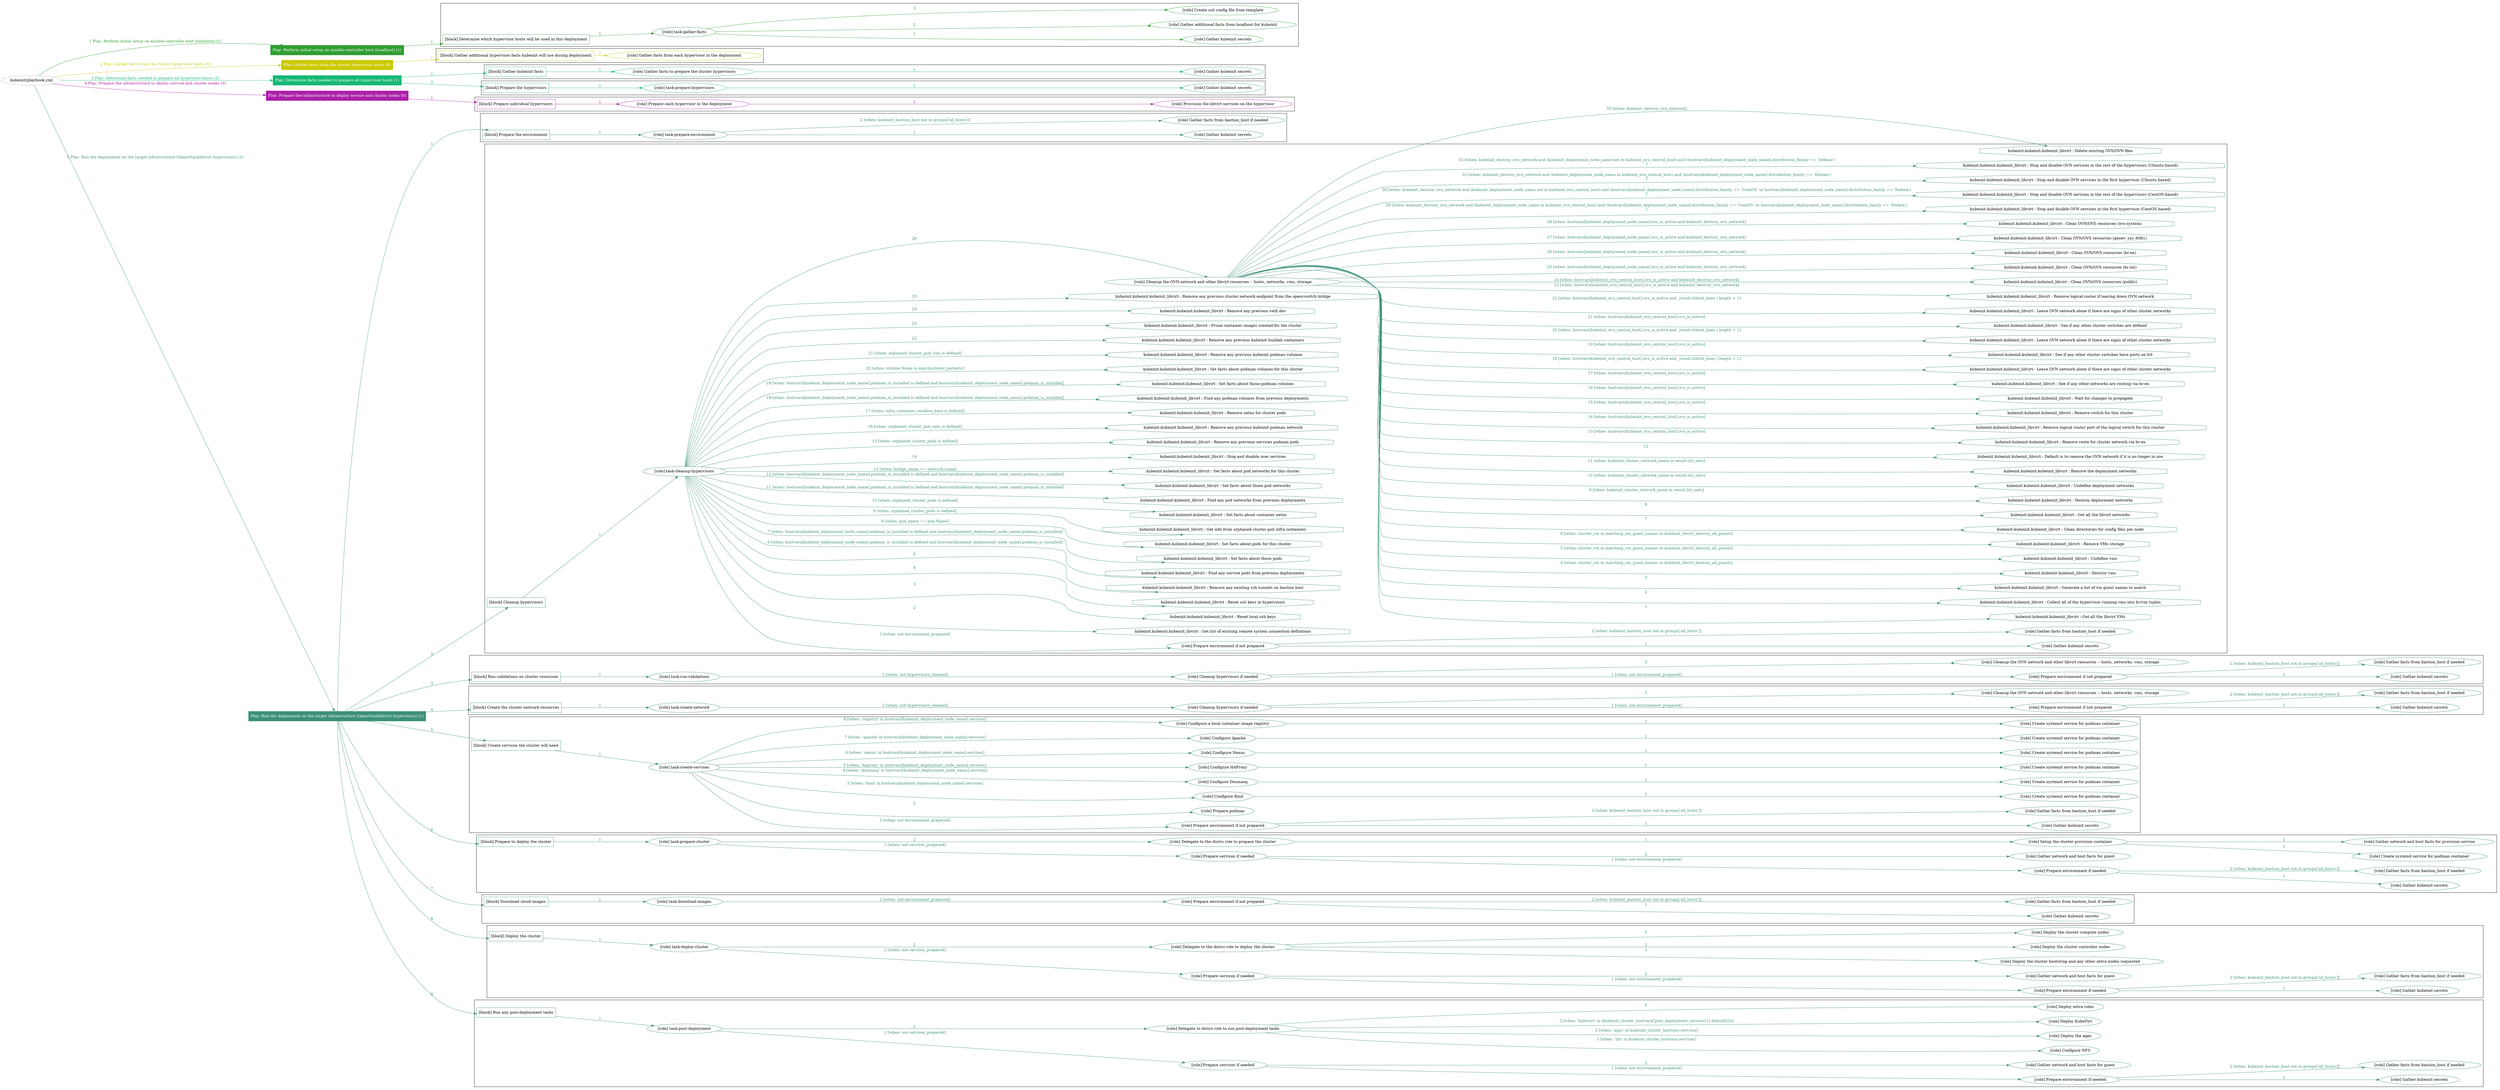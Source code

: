 digraph {
	graph [concentrate=true ordering=in rankdir=LR ratio=fill]
	edge [esep=5 sep=10]
	"kubeinit/playbook.yml" [URL="/home/runner/work/kubeinit/kubeinit/kubeinit/playbook.yml" id=playbook_e18233cc style=dotted]
	"kubeinit/playbook.yml" -> play_d7d8d065 [label="1 Play: Perform initial setup on ansible-controller host (localhost) (1)" color="#2f9d31" fontcolor="#2f9d31" id=edge_play_d7d8d065 labeltooltip="1 Play: Perform initial setup on ansible-controller host (localhost) (1)" tooltip="1 Play: Perform initial setup on ansible-controller host (localhost) (1)"]
	subgraph "Play: Perform initial setup on ansible-controller host (localhost) (1)" {
		play_d7d8d065 [label="Play: Perform initial setup on ansible-controller host (localhost) (1)" URL="/home/runner/work/kubeinit/kubeinit/kubeinit/playbook.yml" color="#2f9d31" fontcolor="#ffffff" id=play_d7d8d065 shape=box style=filled tooltip=localhost]
		play_d7d8d065 -> block_569fb579 [label=1 color="#2f9d31" fontcolor="#2f9d31" id=edge_block_569fb579 labeltooltip=1 tooltip=1]
		subgraph cluster_block_569fb579 {
			block_569fb579 [label="[block] Determine which hypervisor hosts will be used in this deployment" URL="/home/runner/work/kubeinit/kubeinit/kubeinit/playbook.yml" color="#2f9d31" id=block_569fb579 labeltooltip="Determine which hypervisor hosts will be used in this deployment" shape=box tooltip="Determine which hypervisor hosts will be used in this deployment"]
			block_569fb579 -> role_aed07e86 [label="1 " color="#2f9d31" fontcolor="#2f9d31" id=edge_role_aed07e86 labeltooltip="1 " tooltip="1 "]
			subgraph "task-gather-facts" {
				role_aed07e86 [label="[role] task-gather-facts" URL="/home/runner/work/kubeinit/kubeinit/kubeinit/playbook.yml" color="#2f9d31" id=role_aed07e86 tooltip="task-gather-facts"]
				role_aed07e86 -> role_1b7fce39 [label="1 " color="#2f9d31" fontcolor="#2f9d31" id=edge_role_1b7fce39 labeltooltip="1 " tooltip="1 "]
				subgraph "Gather kubeinit secrets" {
					role_1b7fce39 [label="[role] Gather kubeinit secrets" URL="/home/runner/.ansible/collections/ansible_collections/kubeinit/kubeinit/roles/kubeinit_prepare/tasks/build_hypervisors_group.yml" color="#2f9d31" id=role_1b7fce39 tooltip="Gather kubeinit secrets"]
				}
				role_aed07e86 -> role_d3cb03f4 [label="2 " color="#2f9d31" fontcolor="#2f9d31" id=edge_role_d3cb03f4 labeltooltip="2 " tooltip="2 "]
				subgraph "Gather additional facts from localhost for kubeinit" {
					role_d3cb03f4 [label="[role] Gather additional facts from localhost for kubeinit" URL="/home/runner/.ansible/collections/ansible_collections/kubeinit/kubeinit/roles/kubeinit_prepare/tasks/build_hypervisors_group.yml" color="#2f9d31" id=role_d3cb03f4 tooltip="Gather additional facts from localhost for kubeinit"]
				}
				role_aed07e86 -> role_7625db62 [label="3 " color="#2f9d31" fontcolor="#2f9d31" id=edge_role_7625db62 labeltooltip="3 " tooltip="3 "]
				subgraph "Create ssh config file from template" {
					role_7625db62 [label="[role] Create ssh config file from template" URL="/home/runner/.ansible/collections/ansible_collections/kubeinit/kubeinit/roles/kubeinit_prepare/tasks/build_hypervisors_group.yml" color="#2f9d31" id=role_7625db62 tooltip="Create ssh config file from template"]
				}
			}
		}
	}
	"kubeinit/playbook.yml" -> play_99f8012a [label="2 Play: Gather facts from the cluster hypervisor hosts (0)" color="#cbc901" fontcolor="#cbc901" id=edge_play_99f8012a labeltooltip="2 Play: Gather facts from the cluster hypervisor hosts (0)" tooltip="2 Play: Gather facts from the cluster hypervisor hosts (0)"]
	subgraph "Play: Gather facts from the cluster hypervisor hosts (0)" {
		play_99f8012a [label="Play: Gather facts from the cluster hypervisor hosts (0)" URL="/home/runner/work/kubeinit/kubeinit/kubeinit/playbook.yml" color="#cbc901" fontcolor="#ffffff" id=play_99f8012a shape=box style=filled tooltip="Play: Gather facts from the cluster hypervisor hosts (0)"]
		play_99f8012a -> block_520a2b19 [label=1 color="#cbc901" fontcolor="#cbc901" id=edge_block_520a2b19 labeltooltip=1 tooltip=1]
		subgraph cluster_block_520a2b19 {
			block_520a2b19 [label="[block] Gather additional hypervisor facts kubeinit will use during deployment" URL="/home/runner/work/kubeinit/kubeinit/kubeinit/playbook.yml" color="#cbc901" id=block_520a2b19 labeltooltip="Gather additional hypervisor facts kubeinit will use during deployment" shape=box tooltip="Gather additional hypervisor facts kubeinit will use during deployment"]
			block_520a2b19 -> role_55597930 [label="1 " color="#cbc901" fontcolor="#cbc901" id=edge_role_55597930 labeltooltip="1 " tooltip="1 "]
			subgraph "Gather facts from each hypervisor in the deployment" {
				role_55597930 [label="[role] Gather facts from each hypervisor in the deployment" URL="/home/runner/work/kubeinit/kubeinit/kubeinit/playbook.yml" color="#cbc901" id=role_55597930 tooltip="Gather facts from each hypervisor in the deployment"]
			}
		}
	}
	"kubeinit/playbook.yml" -> play_ec24ad4a [label="3 Play: Determine facts needed to prepare all hypervisor hosts (1)" color="#15b774" fontcolor="#15b774" id=edge_play_ec24ad4a labeltooltip="3 Play: Determine facts needed to prepare all hypervisor hosts (1)" tooltip="3 Play: Determine facts needed to prepare all hypervisor hosts (1)"]
	subgraph "Play: Determine facts needed to prepare all hypervisor hosts (1)" {
		play_ec24ad4a [label="Play: Determine facts needed to prepare all hypervisor hosts (1)" URL="/home/runner/work/kubeinit/kubeinit/kubeinit/playbook.yml" color="#15b774" fontcolor="#ffffff" id=play_ec24ad4a shape=box style=filled tooltip=localhost]
		play_ec24ad4a -> block_713baf23 [label=1 color="#15b774" fontcolor="#15b774" id=edge_block_713baf23 labeltooltip=1 tooltip=1]
		subgraph cluster_block_713baf23 {
			block_713baf23 [label="[block] Gather kubeinit facts" URL="/home/runner/work/kubeinit/kubeinit/kubeinit/playbook.yml" color="#15b774" id=block_713baf23 labeltooltip="Gather kubeinit facts" shape=box tooltip="Gather kubeinit facts"]
			block_713baf23 -> role_fd534d66 [label="1 " color="#15b774" fontcolor="#15b774" id=edge_role_fd534d66 labeltooltip="1 " tooltip="1 "]
			subgraph "Gather facts to prepare the cluster hypervisors" {
				role_fd534d66 [label="[role] Gather facts to prepare the cluster hypervisors" URL="/home/runner/work/kubeinit/kubeinit/kubeinit/playbook.yml" color="#15b774" id=role_fd534d66 tooltip="Gather facts to prepare the cluster hypervisors"]
				role_fd534d66 -> role_00473127 [label="1 " color="#15b774" fontcolor="#15b774" id=edge_role_00473127 labeltooltip="1 " tooltip="1 "]
				subgraph "Gather kubeinit secrets" {
					role_00473127 [label="[role] Gather kubeinit secrets" URL="/home/runner/.ansible/collections/ansible_collections/kubeinit/kubeinit/roles/kubeinit_prepare/tasks/gather_kubeinit_facts.yml" color="#15b774" id=role_00473127 tooltip="Gather kubeinit secrets"]
				}
			}
		}
		play_ec24ad4a -> block_c9bce47e [label=2 color="#15b774" fontcolor="#15b774" id=edge_block_c9bce47e labeltooltip=2 tooltip=2]
		subgraph cluster_block_c9bce47e {
			block_c9bce47e [label="[block] Prepare the hypervisors" URL="/home/runner/work/kubeinit/kubeinit/kubeinit/playbook.yml" color="#15b774" id=block_c9bce47e labeltooltip="Prepare the hypervisors" shape=box tooltip="Prepare the hypervisors"]
			block_c9bce47e -> role_ac394610 [label="1 " color="#15b774" fontcolor="#15b774" id=edge_role_ac394610 labeltooltip="1 " tooltip="1 "]
			subgraph "task-prepare-hypervisors" {
				role_ac394610 [label="[role] task-prepare-hypervisors" URL="/home/runner/work/kubeinit/kubeinit/kubeinit/playbook.yml" color="#15b774" id=role_ac394610 tooltip="task-prepare-hypervisors"]
				role_ac394610 -> role_bd63284f [label="1 " color="#15b774" fontcolor="#15b774" id=edge_role_bd63284f labeltooltip="1 " tooltip="1 "]
				subgraph "Gather kubeinit secrets" {
					role_bd63284f [label="[role] Gather kubeinit secrets" URL="/home/runner/.ansible/collections/ansible_collections/kubeinit/kubeinit/roles/kubeinit_prepare/tasks/gather_kubeinit_facts.yml" color="#15b774" id=role_bd63284f tooltip="Gather kubeinit secrets"]
				}
			}
		}
	}
	"kubeinit/playbook.yml" -> play_842a6b32 [label="4 Play: Prepare the infrastructure to deploy service and cluster nodes (0)" color="#ab21a8" fontcolor="#ab21a8" id=edge_play_842a6b32 labeltooltip="4 Play: Prepare the infrastructure to deploy service and cluster nodes (0)" tooltip="4 Play: Prepare the infrastructure to deploy service and cluster nodes (0)"]
	subgraph "Play: Prepare the infrastructure to deploy service and cluster nodes (0)" {
		play_842a6b32 [label="Play: Prepare the infrastructure to deploy service and cluster nodes (0)" URL="/home/runner/work/kubeinit/kubeinit/kubeinit/playbook.yml" color="#ab21a8" fontcolor="#ffffff" id=play_842a6b32 shape=box style=filled tooltip="Play: Prepare the infrastructure to deploy service and cluster nodes (0)"]
		play_842a6b32 -> block_8300de47 [label=1 color="#ab21a8" fontcolor="#ab21a8" id=edge_block_8300de47 labeltooltip=1 tooltip=1]
		subgraph cluster_block_8300de47 {
			block_8300de47 [label="[block] Prepare individual hypervisors" URL="/home/runner/work/kubeinit/kubeinit/kubeinit/playbook.yml" color="#ab21a8" id=block_8300de47 labeltooltip="Prepare individual hypervisors" shape=box tooltip="Prepare individual hypervisors"]
			block_8300de47 -> role_0cd3ae7b [label="1 " color="#ab21a8" fontcolor="#ab21a8" id=edge_role_0cd3ae7b labeltooltip="1 " tooltip="1 "]
			subgraph "Prepare each hypervisor in the deployment" {
				role_0cd3ae7b [label="[role] Prepare each hypervisor in the deployment" URL="/home/runner/work/kubeinit/kubeinit/kubeinit/playbook.yml" color="#ab21a8" id=role_0cd3ae7b tooltip="Prepare each hypervisor in the deployment"]
				role_0cd3ae7b -> role_99c00cd0 [label="1 " color="#ab21a8" fontcolor="#ab21a8" id=edge_role_99c00cd0 labeltooltip="1 " tooltip="1 "]
				subgraph "Provision the libvirt services on the hypervisor" {
					role_99c00cd0 [label="[role] Provision the libvirt services on the hypervisor" URL="/home/runner/.ansible/collections/ansible_collections/kubeinit/kubeinit/roles/kubeinit_prepare/tasks/prepare_hypervisor.yml" color="#ab21a8" id=role_99c00cd0 tooltip="Provision the libvirt services on the hypervisor"]
				}
			}
		}
	}
	"kubeinit/playbook.yml" -> play_e3637a18 [label="5 Play: Run the deployment on the target infrastructure (OpenStack/libvirt hypervisors) (1)" color="#3c9078" fontcolor="#3c9078" id=edge_play_e3637a18 labeltooltip="5 Play: Run the deployment on the target infrastructure (OpenStack/libvirt hypervisors) (1)" tooltip="5 Play: Run the deployment on the target infrastructure (OpenStack/libvirt hypervisors) (1)"]
	subgraph "Play: Run the deployment on the target infrastructure (OpenStack/libvirt hypervisors) (1)" {
		play_e3637a18 [label="Play: Run the deployment on the target infrastructure (OpenStack/libvirt hypervisors) (1)" URL="/home/runner/work/kubeinit/kubeinit/kubeinit/playbook.yml" color="#3c9078" fontcolor="#ffffff" id=play_e3637a18 shape=box style=filled tooltip=localhost]
		play_e3637a18 -> block_627da6d1 [label=1 color="#3c9078" fontcolor="#3c9078" id=edge_block_627da6d1 labeltooltip=1 tooltip=1]
		subgraph cluster_block_627da6d1 {
			block_627da6d1 [label="[block] Prepare the environment" URL="/home/runner/work/kubeinit/kubeinit/kubeinit/playbook.yml" color="#3c9078" id=block_627da6d1 labeltooltip="Prepare the environment" shape=box tooltip="Prepare the environment"]
			block_627da6d1 -> role_aa19aa39 [label="1 " color="#3c9078" fontcolor="#3c9078" id=edge_role_aa19aa39 labeltooltip="1 " tooltip="1 "]
			subgraph "task-prepare-environment" {
				role_aa19aa39 [label="[role] task-prepare-environment" URL="/home/runner/work/kubeinit/kubeinit/kubeinit/playbook.yml" color="#3c9078" id=role_aa19aa39 tooltip="task-prepare-environment"]
				role_aa19aa39 -> role_eb5969d1 [label="1 " color="#3c9078" fontcolor="#3c9078" id=edge_role_eb5969d1 labeltooltip="1 " tooltip="1 "]
				subgraph "Gather kubeinit secrets" {
					role_eb5969d1 [label="[role] Gather kubeinit secrets" URL="/home/runner/.ansible/collections/ansible_collections/kubeinit/kubeinit/roles/kubeinit_prepare/tasks/gather_kubeinit_facts.yml" color="#3c9078" id=role_eb5969d1 tooltip="Gather kubeinit secrets"]
				}
				role_aa19aa39 -> role_2c31e47f [label="2 [when: kubeinit_bastion_host not in groups['all_hosts']]" color="#3c9078" fontcolor="#3c9078" id=edge_role_2c31e47f labeltooltip="2 [when: kubeinit_bastion_host not in groups['all_hosts']]" tooltip="2 [when: kubeinit_bastion_host not in groups['all_hosts']]"]
				subgraph "Gather facts from bastion_host if needed" {
					role_2c31e47f [label="[role] Gather facts from bastion_host if needed" URL="/home/runner/.ansible/collections/ansible_collections/kubeinit/kubeinit/roles/kubeinit_prepare/tasks/main.yml" color="#3c9078" id=role_2c31e47f tooltip="Gather facts from bastion_host if needed"]
				}
			}
		}
		play_e3637a18 -> block_b3341aaf [label=2 color="#3c9078" fontcolor="#3c9078" id=edge_block_b3341aaf labeltooltip=2 tooltip=2]
		subgraph cluster_block_b3341aaf {
			block_b3341aaf [label="[block] Cleanup hypervisors" URL="/home/runner/work/kubeinit/kubeinit/kubeinit/playbook.yml" color="#3c9078" id=block_b3341aaf labeltooltip="Cleanup hypervisors" shape=box tooltip="Cleanup hypervisors"]
			block_b3341aaf -> role_1057aad9 [label="1 " color="#3c9078" fontcolor="#3c9078" id=edge_role_1057aad9 labeltooltip="1 " tooltip="1 "]
			subgraph "task-cleanup-hypervisors" {
				role_1057aad9 [label="[role] task-cleanup-hypervisors" URL="/home/runner/work/kubeinit/kubeinit/kubeinit/playbook.yml" color="#3c9078" id=role_1057aad9 tooltip="task-cleanup-hypervisors"]
				role_1057aad9 -> role_56330dcb [label="1 [when: not environment_prepared]" color="#3c9078" fontcolor="#3c9078" id=edge_role_56330dcb labeltooltip="1 [when: not environment_prepared]" tooltip="1 [when: not environment_prepared]"]
				subgraph "Prepare environment if not prepared" {
					role_56330dcb [label="[role] Prepare environment if not prepared" URL="/home/runner/.ansible/collections/ansible_collections/kubeinit/kubeinit/roles/kubeinit_libvirt/tasks/cleanup_hypervisors.yml" color="#3c9078" id=role_56330dcb tooltip="Prepare environment if not prepared"]
					role_56330dcb -> role_65e7377a [label="1 " color="#3c9078" fontcolor="#3c9078" id=edge_role_65e7377a labeltooltip="1 " tooltip="1 "]
					subgraph "Gather kubeinit secrets" {
						role_65e7377a [label="[role] Gather kubeinit secrets" URL="/home/runner/.ansible/collections/ansible_collections/kubeinit/kubeinit/roles/kubeinit_prepare/tasks/gather_kubeinit_facts.yml" color="#3c9078" id=role_65e7377a tooltip="Gather kubeinit secrets"]
					}
					role_56330dcb -> role_b375d03b [label="2 [when: kubeinit_bastion_host not in groups['all_hosts']]" color="#3c9078" fontcolor="#3c9078" id=edge_role_b375d03b labeltooltip="2 [when: kubeinit_bastion_host not in groups['all_hosts']]" tooltip="2 [when: kubeinit_bastion_host not in groups['all_hosts']]"]
					subgraph "Gather facts from bastion_host if needed" {
						role_b375d03b [label="[role] Gather facts from bastion_host if needed" URL="/home/runner/.ansible/collections/ansible_collections/kubeinit/kubeinit/roles/kubeinit_prepare/tasks/main.yml" color="#3c9078" id=role_b375d03b tooltip="Gather facts from bastion_host if needed"]
					}
				}
				task_de1c2a0f [label="kubeinit.kubeinit.kubeinit_libvirt : Get list of existing remote system connection definitions" URL="/home/runner/.ansible/collections/ansible_collections/kubeinit/kubeinit/roles/kubeinit_libvirt/tasks/cleanup_hypervisors.yml" color="#3c9078" id=task_de1c2a0f shape=octagon tooltip="kubeinit.kubeinit.kubeinit_libvirt : Get list of existing remote system connection definitions"]
				role_1057aad9 -> task_de1c2a0f [label="2 " color="#3c9078" fontcolor="#3c9078" id=edge_task_de1c2a0f labeltooltip="2 " tooltip="2 "]
				task_b21aae52 [label="kubeinit.kubeinit.kubeinit_libvirt : Reset local ssh keys" URL="/home/runner/.ansible/collections/ansible_collections/kubeinit/kubeinit/roles/kubeinit_libvirt/tasks/cleanup_hypervisors.yml" color="#3c9078" id=task_b21aae52 shape=octagon tooltip="kubeinit.kubeinit.kubeinit_libvirt : Reset local ssh keys"]
				role_1057aad9 -> task_b21aae52 [label="3 " color="#3c9078" fontcolor="#3c9078" id=edge_task_b21aae52 labeltooltip="3 " tooltip="3 "]
				task_0dc73ba2 [label="kubeinit.kubeinit.kubeinit_libvirt : Reset ssh keys in hypervisors" URL="/home/runner/.ansible/collections/ansible_collections/kubeinit/kubeinit/roles/kubeinit_libvirt/tasks/cleanup_hypervisors.yml" color="#3c9078" id=task_0dc73ba2 shape=octagon tooltip="kubeinit.kubeinit.kubeinit_libvirt : Reset ssh keys in hypervisors"]
				role_1057aad9 -> task_0dc73ba2 [label="4 " color="#3c9078" fontcolor="#3c9078" id=edge_task_0dc73ba2 labeltooltip="4 " tooltip="4 "]
				task_90e08744 [label="kubeinit.kubeinit.kubeinit_libvirt : Remove any existing ssh tunnels on bastion host" URL="/home/runner/.ansible/collections/ansible_collections/kubeinit/kubeinit/roles/kubeinit_libvirt/tasks/cleanup_hypervisors.yml" color="#3c9078" id=task_90e08744 shape=octagon tooltip="kubeinit.kubeinit.kubeinit_libvirt : Remove any existing ssh tunnels on bastion host"]
				role_1057aad9 -> task_90e08744 [label="5 " color="#3c9078" fontcolor="#3c9078" id=edge_task_90e08744 labeltooltip="5 " tooltip="5 "]
				task_a379e624 [label="kubeinit.kubeinit.kubeinit_libvirt : Find any service pods from previous deployments" URL="/home/runner/.ansible/collections/ansible_collections/kubeinit/kubeinit/roles/kubeinit_libvirt/tasks/cleanup_hypervisors.yml" color="#3c9078" id=task_a379e624 shape=octagon tooltip="kubeinit.kubeinit.kubeinit_libvirt : Find any service pods from previous deployments"]
				role_1057aad9 -> task_a379e624 [label="6 [when: hostvars[kubeinit_deployment_node_name].podman_is_installed is defined and hostvars[kubeinit_deployment_node_name].podman_is_installed]" color="#3c9078" fontcolor="#3c9078" id=edge_task_a379e624 labeltooltip="6 [when: hostvars[kubeinit_deployment_node_name].podman_is_installed is defined and hostvars[kubeinit_deployment_node_name].podman_is_installed]" tooltip="6 [when: hostvars[kubeinit_deployment_node_name].podman_is_installed is defined and hostvars[kubeinit_deployment_node_name].podman_is_installed]"]
				task_6ddf7d11 [label="kubeinit.kubeinit.kubeinit_libvirt : Set facts about those pods" URL="/home/runner/.ansible/collections/ansible_collections/kubeinit/kubeinit/roles/kubeinit_libvirt/tasks/cleanup_hypervisors.yml" color="#3c9078" id=task_6ddf7d11 shape=octagon tooltip="kubeinit.kubeinit.kubeinit_libvirt : Set facts about those pods"]
				role_1057aad9 -> task_6ddf7d11 [label="7 [when: hostvars[kubeinit_deployment_node_name].podman_is_installed is defined and hostvars[kubeinit_deployment_node_name].podman_is_installed]" color="#3c9078" fontcolor="#3c9078" id=edge_task_6ddf7d11 labeltooltip="7 [when: hostvars[kubeinit_deployment_node_name].podman_is_installed is defined and hostvars[kubeinit_deployment_node_name].podman_is_installed]" tooltip="7 [when: hostvars[kubeinit_deployment_node_name].podman_is_installed is defined and hostvars[kubeinit_deployment_node_name].podman_is_installed]"]
				task_95e27f60 [label="kubeinit.kubeinit.kubeinit_libvirt : Set facts about pods for this cluster" URL="/home/runner/.ansible/collections/ansible_collections/kubeinit/kubeinit/roles/kubeinit_libvirt/tasks/cleanup_hypervisors.yml" color="#3c9078" id=task_95e27f60 shape=octagon tooltip="kubeinit.kubeinit.kubeinit_libvirt : Set facts about pods for this cluster"]
				role_1057aad9 -> task_95e27f60 [label="8 [when: pod_name == pod.Name]" color="#3c9078" fontcolor="#3c9078" id=edge_task_95e27f60 labeltooltip="8 [when: pod_name == pod.Name]" tooltip="8 [when: pod_name == pod.Name]"]
				task_ddb1ac8c [label="kubeinit.kubeinit.kubeinit_libvirt : Get info from orphaned cluster pod infra containers" URL="/home/runner/.ansible/collections/ansible_collections/kubeinit/kubeinit/roles/kubeinit_libvirt/tasks/cleanup_hypervisors.yml" color="#3c9078" id=task_ddb1ac8c shape=octagon tooltip="kubeinit.kubeinit.kubeinit_libvirt : Get info from orphaned cluster pod infra containers"]
				role_1057aad9 -> task_ddb1ac8c [label="9 [when: orphaned_cluster_pods is defined]" color="#3c9078" fontcolor="#3c9078" id=edge_task_ddb1ac8c labeltooltip="9 [when: orphaned_cluster_pods is defined]" tooltip="9 [when: orphaned_cluster_pods is defined]"]
				task_f0cb5bef [label="kubeinit.kubeinit.kubeinit_libvirt : Set facts about container netns" URL="/home/runner/.ansible/collections/ansible_collections/kubeinit/kubeinit/roles/kubeinit_libvirt/tasks/cleanup_hypervisors.yml" color="#3c9078" id=task_f0cb5bef shape=octagon tooltip="kubeinit.kubeinit.kubeinit_libvirt : Set facts about container netns"]
				role_1057aad9 -> task_f0cb5bef [label="10 [when: orphaned_cluster_pods is defined]" color="#3c9078" fontcolor="#3c9078" id=edge_task_f0cb5bef labeltooltip="10 [when: orphaned_cluster_pods is defined]" tooltip="10 [when: orphaned_cluster_pods is defined]"]
				task_14502ce2 [label="kubeinit.kubeinit.kubeinit_libvirt : Find any pod networks from previous deployments" URL="/home/runner/.ansible/collections/ansible_collections/kubeinit/kubeinit/roles/kubeinit_libvirt/tasks/cleanup_hypervisors.yml" color="#3c9078" id=task_14502ce2 shape=octagon tooltip="kubeinit.kubeinit.kubeinit_libvirt : Find any pod networks from previous deployments"]
				role_1057aad9 -> task_14502ce2 [label="11 [when: hostvars[kubeinit_deployment_node_name].podman_is_installed is defined and hostvars[kubeinit_deployment_node_name].podman_is_installed]" color="#3c9078" fontcolor="#3c9078" id=edge_task_14502ce2 labeltooltip="11 [when: hostvars[kubeinit_deployment_node_name].podman_is_installed is defined and hostvars[kubeinit_deployment_node_name].podman_is_installed]" tooltip="11 [when: hostvars[kubeinit_deployment_node_name].podman_is_installed is defined and hostvars[kubeinit_deployment_node_name].podman_is_installed]"]
				task_c29f5689 [label="kubeinit.kubeinit.kubeinit_libvirt : Set facts about those pod networks" URL="/home/runner/.ansible/collections/ansible_collections/kubeinit/kubeinit/roles/kubeinit_libvirt/tasks/cleanup_hypervisors.yml" color="#3c9078" id=task_c29f5689 shape=octagon tooltip="kubeinit.kubeinit.kubeinit_libvirt : Set facts about those pod networks"]
				role_1057aad9 -> task_c29f5689 [label="12 [when: hostvars[kubeinit_deployment_node_name].podman_is_installed is defined and hostvars[kubeinit_deployment_node_name].podman_is_installed]" color="#3c9078" fontcolor="#3c9078" id=edge_task_c29f5689 labeltooltip="12 [when: hostvars[kubeinit_deployment_node_name].podman_is_installed is defined and hostvars[kubeinit_deployment_node_name].podman_is_installed]" tooltip="12 [when: hostvars[kubeinit_deployment_node_name].podman_is_installed is defined and hostvars[kubeinit_deployment_node_name].podman_is_installed]"]
				task_ba0700df [label="kubeinit.kubeinit.kubeinit_libvirt : Set facts about pod networks for this cluster" URL="/home/runner/.ansible/collections/ansible_collections/kubeinit/kubeinit/roles/kubeinit_libvirt/tasks/cleanup_hypervisors.yml" color="#3c9078" id=task_ba0700df shape=octagon tooltip="kubeinit.kubeinit.kubeinit_libvirt : Set facts about pod networks for this cluster"]
				role_1057aad9 -> task_ba0700df [label="13 [when: bridge_name == network.name]" color="#3c9078" fontcolor="#3c9078" id=edge_task_ba0700df labeltooltip="13 [when: bridge_name == network.name]" tooltip="13 [when: bridge_name == network.name]"]
				task_b0e79038 [label="kubeinit.kubeinit.kubeinit_libvirt : Stop and disable user services" URL="/home/runner/.ansible/collections/ansible_collections/kubeinit/kubeinit/roles/kubeinit_libvirt/tasks/cleanup_hypervisors.yml" color="#3c9078" id=task_b0e79038 shape=octagon tooltip="kubeinit.kubeinit.kubeinit_libvirt : Stop and disable user services"]
				role_1057aad9 -> task_b0e79038 [label="14 " color="#3c9078" fontcolor="#3c9078" id=edge_task_b0e79038 labeltooltip="14 " tooltip="14 "]
				task_180288dc [label="kubeinit.kubeinit.kubeinit_libvirt : Remove any previous services podman pods" URL="/home/runner/.ansible/collections/ansible_collections/kubeinit/kubeinit/roles/kubeinit_libvirt/tasks/cleanup_hypervisors.yml" color="#3c9078" id=task_180288dc shape=octagon tooltip="kubeinit.kubeinit.kubeinit_libvirt : Remove any previous services podman pods"]
				role_1057aad9 -> task_180288dc [label="15 [when: orphaned_cluster_pods is defined]" color="#3c9078" fontcolor="#3c9078" id=edge_task_180288dc labeltooltip="15 [when: orphaned_cluster_pods is defined]" tooltip="15 [when: orphaned_cluster_pods is defined]"]
				task_103e51c5 [label="kubeinit.kubeinit.kubeinit_libvirt : Remove any previous kubeinit podman network" URL="/home/runner/.ansible/collections/ansible_collections/kubeinit/kubeinit/roles/kubeinit_libvirt/tasks/cleanup_hypervisors.yml" color="#3c9078" id=task_103e51c5 shape=octagon tooltip="kubeinit.kubeinit.kubeinit_libvirt : Remove any previous kubeinit podman network"]
				role_1057aad9 -> task_103e51c5 [label="16 [when: orphaned_cluster_pod_nets is defined]" color="#3c9078" fontcolor="#3c9078" id=edge_task_103e51c5 labeltooltip="16 [when: orphaned_cluster_pod_nets is defined]" tooltip="16 [when: orphaned_cluster_pod_nets is defined]"]
				task_92cf422d [label="kubeinit.kubeinit.kubeinit_libvirt : Remove netns for cluster pods" URL="/home/runner/.ansible/collections/ansible_collections/kubeinit/kubeinit/roles/kubeinit_libvirt/tasks/cleanup_hypervisors.yml" color="#3c9078" id=task_92cf422d shape=octagon tooltip="kubeinit.kubeinit.kubeinit_libvirt : Remove netns for cluster pods"]
				role_1057aad9 -> task_92cf422d [label="17 [when: infra_container_sandbox_keys is defined]" color="#3c9078" fontcolor="#3c9078" id=edge_task_92cf422d labeltooltip="17 [when: infra_container_sandbox_keys is defined]" tooltip="17 [when: infra_container_sandbox_keys is defined]"]
				task_f0dddb05 [label="kubeinit.kubeinit.kubeinit_libvirt : Find any podman volumes from previous deployments" URL="/home/runner/.ansible/collections/ansible_collections/kubeinit/kubeinit/roles/kubeinit_libvirt/tasks/cleanup_hypervisors.yml" color="#3c9078" id=task_f0dddb05 shape=octagon tooltip="kubeinit.kubeinit.kubeinit_libvirt : Find any podman volumes from previous deployments"]
				role_1057aad9 -> task_f0dddb05 [label="18 [when: hostvars[kubeinit_deployment_node_name].podman_is_installed is defined and hostvars[kubeinit_deployment_node_name].podman_is_installed]" color="#3c9078" fontcolor="#3c9078" id=edge_task_f0dddb05 labeltooltip="18 [when: hostvars[kubeinit_deployment_node_name].podman_is_installed is defined and hostvars[kubeinit_deployment_node_name].podman_is_installed]" tooltip="18 [when: hostvars[kubeinit_deployment_node_name].podman_is_installed is defined and hostvars[kubeinit_deployment_node_name].podman_is_installed]"]
				task_660d8844 [label="kubeinit.kubeinit.kubeinit_libvirt : Set facts about those podman volumes" URL="/home/runner/.ansible/collections/ansible_collections/kubeinit/kubeinit/roles/kubeinit_libvirt/tasks/cleanup_hypervisors.yml" color="#3c9078" id=task_660d8844 shape=octagon tooltip="kubeinit.kubeinit.kubeinit_libvirt : Set facts about those podman volumes"]
				role_1057aad9 -> task_660d8844 [label="19 [when: hostvars[kubeinit_deployment_node_name].podman_is_installed is defined and hostvars[kubeinit_deployment_node_name].podman_is_installed]" color="#3c9078" fontcolor="#3c9078" id=edge_task_660d8844 labeltooltip="19 [when: hostvars[kubeinit_deployment_node_name].podman_is_installed is defined and hostvars[kubeinit_deployment_node_name].podman_is_installed]" tooltip="19 [when: hostvars[kubeinit_deployment_node_name].podman_is_installed is defined and hostvars[kubeinit_deployment_node_name].podman_is_installed]"]
				task_0434f64b [label="kubeinit.kubeinit.kubeinit_libvirt : Set facts about podman volumes for this cluster" URL="/home/runner/.ansible/collections/ansible_collections/kubeinit/kubeinit/roles/kubeinit_libvirt/tasks/cleanup_hypervisors.yml" color="#3c9078" id=task_0434f64b shape=octagon tooltip="kubeinit.kubeinit.kubeinit_libvirt : Set facts about podman volumes for this cluster"]
				role_1057aad9 -> task_0434f64b [label="20 [when: volume.Name is match(cluster_pattern)]" color="#3c9078" fontcolor="#3c9078" id=edge_task_0434f64b labeltooltip="20 [when: volume.Name is match(cluster_pattern)]" tooltip="20 [when: volume.Name is match(cluster_pattern)]"]
				task_353fc861 [label="kubeinit.kubeinit.kubeinit_libvirt : Remove any previous kubeinit podman volumes" URL="/home/runner/.ansible/collections/ansible_collections/kubeinit/kubeinit/roles/kubeinit_libvirt/tasks/cleanup_hypervisors.yml" color="#3c9078" id=task_353fc861 shape=octagon tooltip="kubeinit.kubeinit.kubeinit_libvirt : Remove any previous kubeinit podman volumes"]
				role_1057aad9 -> task_353fc861 [label="21 [when: orphaned_cluster_pod_vols is defined]" color="#3c9078" fontcolor="#3c9078" id=edge_task_353fc861 labeltooltip="21 [when: orphaned_cluster_pod_vols is defined]" tooltip="21 [when: orphaned_cluster_pod_vols is defined]"]
				task_1d4d8da5 [label="kubeinit.kubeinit.kubeinit_libvirt : Remove any previous kubeinit buildah containers" URL="/home/runner/.ansible/collections/ansible_collections/kubeinit/kubeinit/roles/kubeinit_libvirt/tasks/cleanup_hypervisors.yml" color="#3c9078" id=task_1d4d8da5 shape=octagon tooltip="kubeinit.kubeinit.kubeinit_libvirt : Remove any previous kubeinit buildah containers"]
				role_1057aad9 -> task_1d4d8da5 [label="22 " color="#3c9078" fontcolor="#3c9078" id=edge_task_1d4d8da5 labeltooltip="22 " tooltip="22 "]
				task_adfcfe91 [label="kubeinit.kubeinit.kubeinit_libvirt : Prune container images created for the cluster" URL="/home/runner/.ansible/collections/ansible_collections/kubeinit/kubeinit/roles/kubeinit_libvirt/tasks/cleanup_hypervisors.yml" color="#3c9078" id=task_adfcfe91 shape=octagon tooltip="kubeinit.kubeinit.kubeinit_libvirt : Prune container images created for the cluster"]
				role_1057aad9 -> task_adfcfe91 [label="23 " color="#3c9078" fontcolor="#3c9078" id=edge_task_adfcfe91 labeltooltip="23 " tooltip="23 "]
				task_e3044e7d [label="kubeinit.kubeinit.kubeinit_libvirt : Remove any previous veth dev" URL="/home/runner/.ansible/collections/ansible_collections/kubeinit/kubeinit/roles/kubeinit_libvirt/tasks/cleanup_hypervisors.yml" color="#3c9078" id=task_e3044e7d shape=octagon tooltip="kubeinit.kubeinit.kubeinit_libvirt : Remove any previous veth dev"]
				role_1057aad9 -> task_e3044e7d [label="24 " color="#3c9078" fontcolor="#3c9078" id=edge_task_e3044e7d labeltooltip="24 " tooltip="24 "]
				task_932db5de [label="kubeinit.kubeinit.kubeinit_libvirt : Remove any previous cluster network endpoint from the openvswitch bridge" URL="/home/runner/.ansible/collections/ansible_collections/kubeinit/kubeinit/roles/kubeinit_libvirt/tasks/cleanup_hypervisors.yml" color="#3c9078" id=task_932db5de shape=octagon tooltip="kubeinit.kubeinit.kubeinit_libvirt : Remove any previous cluster network endpoint from the openvswitch bridge"]
				role_1057aad9 -> task_932db5de [label="25 " color="#3c9078" fontcolor="#3c9078" id=edge_task_932db5de labeltooltip="25 " tooltip="25 "]
				role_1057aad9 -> role_d2e96d5f [label="26 " color="#3c9078" fontcolor="#3c9078" id=edge_role_d2e96d5f labeltooltip="26 " tooltip="26 "]
				subgraph "Cleanup the OVN network and other libvirt resources -- hosts, networks, vms, storage" {
					role_d2e96d5f [label="[role] Cleanup the OVN network and other libvirt resources -- hosts, networks, vms, storage" URL="/home/runner/.ansible/collections/ansible_collections/kubeinit/kubeinit/roles/kubeinit_libvirt/tasks/cleanup_hypervisors.yml" color="#3c9078" id=role_d2e96d5f tooltip="Cleanup the OVN network and other libvirt resources -- hosts, networks, vms, storage"]
					task_b0ea0cd5 [label="kubeinit.kubeinit.kubeinit_libvirt : Get all the libvirt VMs" URL="/home/runner/.ansible/collections/ansible_collections/kubeinit/kubeinit/roles/kubeinit_libvirt/tasks/cleanup_libvirt.yml" color="#3c9078" id=task_b0ea0cd5 shape=octagon tooltip="kubeinit.kubeinit.kubeinit_libvirt : Get all the libvirt VMs"]
					role_d2e96d5f -> task_b0ea0cd5 [label="1 " color="#3c9078" fontcolor="#3c9078" id=edge_task_b0ea0cd5 labeltooltip="1 " tooltip="1 "]
					task_a23f4c21 [label="kubeinit.kubeinit.kubeinit_libvirt : Collect all of the hypervisor running vms into hv/vm tuples" URL="/home/runner/.ansible/collections/ansible_collections/kubeinit/kubeinit/roles/kubeinit_libvirt/tasks/cleanup_libvirt.yml" color="#3c9078" id=task_a23f4c21 shape=octagon tooltip="kubeinit.kubeinit.kubeinit_libvirt : Collect all of the hypervisor running vms into hv/vm tuples"]
					role_d2e96d5f -> task_a23f4c21 [label="2 " color="#3c9078" fontcolor="#3c9078" id=edge_task_a23f4c21 labeltooltip="2 " tooltip="2 "]
					task_5f6f2abf [label="kubeinit.kubeinit.kubeinit_libvirt : Generate a list of vm guest names to match" URL="/home/runner/.ansible/collections/ansible_collections/kubeinit/kubeinit/roles/kubeinit_libvirt/tasks/cleanup_libvirt.yml" color="#3c9078" id=task_5f6f2abf shape=octagon tooltip="kubeinit.kubeinit.kubeinit_libvirt : Generate a list of vm guest names to match"]
					role_d2e96d5f -> task_5f6f2abf [label="3 " color="#3c9078" fontcolor="#3c9078" id=edge_task_5f6f2abf labeltooltip="3 " tooltip="3 "]
					task_5d73d721 [label="kubeinit.kubeinit.kubeinit_libvirt : Destroy vms" URL="/home/runner/.ansible/collections/ansible_collections/kubeinit/kubeinit/roles/kubeinit_libvirt/tasks/cleanup_libvirt.yml" color="#3c9078" id=task_5d73d721 shape=octagon tooltip="kubeinit.kubeinit.kubeinit_libvirt : Destroy vms"]
					role_d2e96d5f -> task_5d73d721 [label="4 [when: cluster_vm in matching_vm_guest_names or kubeinit_libvirt_destroy_all_guests]" color="#3c9078" fontcolor="#3c9078" id=edge_task_5d73d721 labeltooltip="4 [when: cluster_vm in matching_vm_guest_names or kubeinit_libvirt_destroy_all_guests]" tooltip="4 [when: cluster_vm in matching_vm_guest_names or kubeinit_libvirt_destroy_all_guests]"]
					task_48cbcda1 [label="kubeinit.kubeinit.kubeinit_libvirt : Undefine vms" URL="/home/runner/.ansible/collections/ansible_collections/kubeinit/kubeinit/roles/kubeinit_libvirt/tasks/cleanup_libvirt.yml" color="#3c9078" id=task_48cbcda1 shape=octagon tooltip="kubeinit.kubeinit.kubeinit_libvirt : Undefine vms"]
					role_d2e96d5f -> task_48cbcda1 [label="5 [when: cluster_vm in matching_vm_guest_names or kubeinit_libvirt_destroy_all_guests]" color="#3c9078" fontcolor="#3c9078" id=edge_task_48cbcda1 labeltooltip="5 [when: cluster_vm in matching_vm_guest_names or kubeinit_libvirt_destroy_all_guests]" tooltip="5 [when: cluster_vm in matching_vm_guest_names or kubeinit_libvirt_destroy_all_guests]"]
					task_94009fe1 [label="kubeinit.kubeinit.kubeinit_libvirt : Remove VMs storage" URL="/home/runner/.ansible/collections/ansible_collections/kubeinit/kubeinit/roles/kubeinit_libvirt/tasks/cleanup_libvirt.yml" color="#3c9078" id=task_94009fe1 shape=octagon tooltip="kubeinit.kubeinit.kubeinit_libvirt : Remove VMs storage"]
					role_d2e96d5f -> task_94009fe1 [label="6 [when: cluster_vm in matching_vm_guest_names or kubeinit_libvirt_destroy_all_guests]" color="#3c9078" fontcolor="#3c9078" id=edge_task_94009fe1 labeltooltip="6 [when: cluster_vm in matching_vm_guest_names or kubeinit_libvirt_destroy_all_guests]" tooltip="6 [when: cluster_vm in matching_vm_guest_names or kubeinit_libvirt_destroy_all_guests]"]
					task_f220c55e [label="kubeinit.kubeinit.kubeinit_libvirt : Clean directories for config files per node" URL="/home/runner/.ansible/collections/ansible_collections/kubeinit/kubeinit/roles/kubeinit_libvirt/tasks/cleanup_libvirt.yml" color="#3c9078" id=task_f220c55e shape=octagon tooltip="kubeinit.kubeinit.kubeinit_libvirt : Clean directories for config files per node"]
					role_d2e96d5f -> task_f220c55e [label="7 " color="#3c9078" fontcolor="#3c9078" id=edge_task_f220c55e labeltooltip="7 " tooltip="7 "]
					task_a4cc3399 [label="kubeinit.kubeinit.kubeinit_libvirt : Get all the libvirt networks" URL="/home/runner/.ansible/collections/ansible_collections/kubeinit/kubeinit/roles/kubeinit_libvirt/tasks/cleanup_libvirt.yml" color="#3c9078" id=task_a4cc3399 shape=octagon tooltip="kubeinit.kubeinit.kubeinit_libvirt : Get all the libvirt networks"]
					role_d2e96d5f -> task_a4cc3399 [label="8 " color="#3c9078" fontcolor="#3c9078" id=edge_task_a4cc3399 labeltooltip="8 " tooltip="8 "]
					task_33595ed1 [label="kubeinit.kubeinit.kubeinit_libvirt : Destroy deployment networks" URL="/home/runner/.ansible/collections/ansible_collections/kubeinit/kubeinit/roles/kubeinit_libvirt/tasks/cleanup_libvirt.yml" color="#3c9078" id=task_33595ed1 shape=octagon tooltip="kubeinit.kubeinit.kubeinit_libvirt : Destroy deployment networks"]
					role_d2e96d5f -> task_33595ed1 [label="9 [when: kubeinit_cluster_network_name in result.list_nets]" color="#3c9078" fontcolor="#3c9078" id=edge_task_33595ed1 labeltooltip="9 [when: kubeinit_cluster_network_name in result.list_nets]" tooltip="9 [when: kubeinit_cluster_network_name in result.list_nets]"]
					task_76120b9e [label="kubeinit.kubeinit.kubeinit_libvirt : Undefine deployment networks" URL="/home/runner/.ansible/collections/ansible_collections/kubeinit/kubeinit/roles/kubeinit_libvirt/tasks/cleanup_libvirt.yml" color="#3c9078" id=task_76120b9e shape=octagon tooltip="kubeinit.kubeinit.kubeinit_libvirt : Undefine deployment networks"]
					role_d2e96d5f -> task_76120b9e [label="10 [when: kubeinit_cluster_network_name in result.list_nets]" color="#3c9078" fontcolor="#3c9078" id=edge_task_76120b9e labeltooltip="10 [when: kubeinit_cluster_network_name in result.list_nets]" tooltip="10 [when: kubeinit_cluster_network_name in result.list_nets]"]
					task_5002c736 [label="kubeinit.kubeinit.kubeinit_libvirt : Remove the deployment networks" URL="/home/runner/.ansible/collections/ansible_collections/kubeinit/kubeinit/roles/kubeinit_libvirt/tasks/cleanup_libvirt.yml" color="#3c9078" id=task_5002c736 shape=octagon tooltip="kubeinit.kubeinit.kubeinit_libvirt : Remove the deployment networks"]
					role_d2e96d5f -> task_5002c736 [label="11 [when: kubeinit_cluster_network_name in result.list_nets]" color="#3c9078" fontcolor="#3c9078" id=edge_task_5002c736 labeltooltip="11 [when: kubeinit_cluster_network_name in result.list_nets]" tooltip="11 [when: kubeinit_cluster_network_name in result.list_nets]"]
					task_3699d7c5 [label="kubeinit.kubeinit.kubeinit_libvirt : Default is to remove the OVN network if it is no longer in use" URL="/home/runner/.ansible/collections/ansible_collections/kubeinit/kubeinit/roles/kubeinit_libvirt/tasks/cleanup_libvirt.yml" color="#3c9078" id=task_3699d7c5 shape=octagon tooltip="kubeinit.kubeinit.kubeinit_libvirt : Default is to remove the OVN network if it is no longer in use"]
					role_d2e96d5f -> task_3699d7c5 [label="12 " color="#3c9078" fontcolor="#3c9078" id=edge_task_3699d7c5 labeltooltip="12 " tooltip="12 "]
					task_2c1ea9ec [label="kubeinit.kubeinit.kubeinit_libvirt : Remove route for cluster network via br-ex" URL="/home/runner/.ansible/collections/ansible_collections/kubeinit/kubeinit/roles/kubeinit_libvirt/tasks/cleanup_libvirt.yml" color="#3c9078" id=task_2c1ea9ec shape=octagon tooltip="kubeinit.kubeinit.kubeinit_libvirt : Remove route for cluster network via br-ex"]
					role_d2e96d5f -> task_2c1ea9ec [label="13 [when: hostvars[kubeinit_ovn_central_host].ovs_is_active]" color="#3c9078" fontcolor="#3c9078" id=edge_task_2c1ea9ec labeltooltip="13 [when: hostvars[kubeinit_ovn_central_host].ovs_is_active]" tooltip="13 [when: hostvars[kubeinit_ovn_central_host].ovs_is_active]"]
					task_b4284413 [label="kubeinit.kubeinit.kubeinit_libvirt : Remove logical router port of the logical switch for this cluster" URL="/home/runner/.ansible/collections/ansible_collections/kubeinit/kubeinit/roles/kubeinit_libvirt/tasks/cleanup_libvirt.yml" color="#3c9078" id=task_b4284413 shape=octagon tooltip="kubeinit.kubeinit.kubeinit_libvirt : Remove logical router port of the logical switch for this cluster"]
					role_d2e96d5f -> task_b4284413 [label="14 [when: hostvars[kubeinit_ovn_central_host].ovs_is_active]" color="#3c9078" fontcolor="#3c9078" id=edge_task_b4284413 labeltooltip="14 [when: hostvars[kubeinit_ovn_central_host].ovs_is_active]" tooltip="14 [when: hostvars[kubeinit_ovn_central_host].ovs_is_active]"]
					task_59b583df [label="kubeinit.kubeinit.kubeinit_libvirt : Remove switch for this cluster" URL="/home/runner/.ansible/collections/ansible_collections/kubeinit/kubeinit/roles/kubeinit_libvirt/tasks/cleanup_libvirt.yml" color="#3c9078" id=task_59b583df shape=octagon tooltip="kubeinit.kubeinit.kubeinit_libvirt : Remove switch for this cluster"]
					role_d2e96d5f -> task_59b583df [label="15 [when: hostvars[kubeinit_ovn_central_host].ovs_is_active]" color="#3c9078" fontcolor="#3c9078" id=edge_task_59b583df labeltooltip="15 [when: hostvars[kubeinit_ovn_central_host].ovs_is_active]" tooltip="15 [when: hostvars[kubeinit_ovn_central_host].ovs_is_active]"]
					task_21c8d275 [label="kubeinit.kubeinit.kubeinit_libvirt : Wait for changes to propagate" URL="/home/runner/.ansible/collections/ansible_collections/kubeinit/kubeinit/roles/kubeinit_libvirt/tasks/cleanup_libvirt.yml" color="#3c9078" id=task_21c8d275 shape=octagon tooltip="kubeinit.kubeinit.kubeinit_libvirt : Wait for changes to propagate"]
					role_d2e96d5f -> task_21c8d275 [label="16 [when: hostvars[kubeinit_ovn_central_host].ovs_is_active]" color="#3c9078" fontcolor="#3c9078" id=edge_task_21c8d275 labeltooltip="16 [when: hostvars[kubeinit_ovn_central_host].ovs_is_active]" tooltip="16 [when: hostvars[kubeinit_ovn_central_host].ovs_is_active]"]
					task_ddcdca5a [label="kubeinit.kubeinit.kubeinit_libvirt : See if any other networks are routing via br-ex" URL="/home/runner/.ansible/collections/ansible_collections/kubeinit/kubeinit/roles/kubeinit_libvirt/tasks/cleanup_libvirt.yml" color="#3c9078" id=task_ddcdca5a shape=octagon tooltip="kubeinit.kubeinit.kubeinit_libvirt : See if any other networks are routing via br-ex"]
					role_d2e96d5f -> task_ddcdca5a [label="17 [when: hostvars[kubeinit_ovn_central_host].ovs_is_active]" color="#3c9078" fontcolor="#3c9078" id=edge_task_ddcdca5a labeltooltip="17 [when: hostvars[kubeinit_ovn_central_host].ovs_is_active]" tooltip="17 [when: hostvars[kubeinit_ovn_central_host].ovs_is_active]"]
					task_3f5d1177 [label="kubeinit.kubeinit.kubeinit_libvirt : Leave OVN network alone if there are signs of other cluster networks" URL="/home/runner/.ansible/collections/ansible_collections/kubeinit/kubeinit/roles/kubeinit_libvirt/tasks/cleanup_libvirt.yml" color="#3c9078" id=task_3f5d1177 shape=octagon tooltip="kubeinit.kubeinit.kubeinit_libvirt : Leave OVN network alone if there are signs of other cluster networks"]
					role_d2e96d5f -> task_3f5d1177 [label="18 [when: hostvars[kubeinit_ovn_central_host].ovs_is_active and _result.stdout_lines | length > 1]" color="#3c9078" fontcolor="#3c9078" id=edge_task_3f5d1177 labeltooltip="18 [when: hostvars[kubeinit_ovn_central_host].ovs_is_active and _result.stdout_lines | length > 1]" tooltip="18 [when: hostvars[kubeinit_ovn_central_host].ovs_is_active and _result.stdout_lines | length > 1]"]
					task_9fba63f4 [label="kubeinit.kubeinit.kubeinit_libvirt : See if any other cluster switches have ports on lr0" URL="/home/runner/.ansible/collections/ansible_collections/kubeinit/kubeinit/roles/kubeinit_libvirt/tasks/cleanup_libvirt.yml" color="#3c9078" id=task_9fba63f4 shape=octagon tooltip="kubeinit.kubeinit.kubeinit_libvirt : See if any other cluster switches have ports on lr0"]
					role_d2e96d5f -> task_9fba63f4 [label="19 [when: hostvars[kubeinit_ovn_central_host].ovs_is_active]" color="#3c9078" fontcolor="#3c9078" id=edge_task_9fba63f4 labeltooltip="19 [when: hostvars[kubeinit_ovn_central_host].ovs_is_active]" tooltip="19 [when: hostvars[kubeinit_ovn_central_host].ovs_is_active]"]
					task_6225d037 [label="kubeinit.kubeinit.kubeinit_libvirt : Leave OVN network alone if there are signs of other cluster networks" URL="/home/runner/.ansible/collections/ansible_collections/kubeinit/kubeinit/roles/kubeinit_libvirt/tasks/cleanup_libvirt.yml" color="#3c9078" id=task_6225d037 shape=octagon tooltip="kubeinit.kubeinit.kubeinit_libvirt : Leave OVN network alone if there are signs of other cluster networks"]
					role_d2e96d5f -> task_6225d037 [label="20 [when: hostvars[kubeinit_ovn_central_host].ovs_is_active and _result.stdout_lines | length > 1]" color="#3c9078" fontcolor="#3c9078" id=edge_task_6225d037 labeltooltip="20 [when: hostvars[kubeinit_ovn_central_host].ovs_is_active and _result.stdout_lines | length > 1]" tooltip="20 [when: hostvars[kubeinit_ovn_central_host].ovs_is_active and _result.stdout_lines | length > 1]"]
					task_5e15fc2e [label="kubeinit.kubeinit.kubeinit_libvirt : See if any other cluster switches are defined" URL="/home/runner/.ansible/collections/ansible_collections/kubeinit/kubeinit/roles/kubeinit_libvirt/tasks/cleanup_libvirt.yml" color="#3c9078" id=task_5e15fc2e shape=octagon tooltip="kubeinit.kubeinit.kubeinit_libvirt : See if any other cluster switches are defined"]
					role_d2e96d5f -> task_5e15fc2e [label="21 [when: hostvars[kubeinit_ovn_central_host].ovs_is_active]" color="#3c9078" fontcolor="#3c9078" id=edge_task_5e15fc2e labeltooltip="21 [when: hostvars[kubeinit_ovn_central_host].ovs_is_active]" tooltip="21 [when: hostvars[kubeinit_ovn_central_host].ovs_is_active]"]
					task_6add961a [label="kubeinit.kubeinit.kubeinit_libvirt : Leave OVN network alone if there are signs of other cluster networks" URL="/home/runner/.ansible/collections/ansible_collections/kubeinit/kubeinit/roles/kubeinit_libvirt/tasks/cleanup_libvirt.yml" color="#3c9078" id=task_6add961a shape=octagon tooltip="kubeinit.kubeinit.kubeinit_libvirt : Leave OVN network alone if there are signs of other cluster networks"]
					role_d2e96d5f -> task_6add961a [label="22 [when: hostvars[kubeinit_ovn_central_host].ovs_is_active and _result.stdout_lines | length > 1]" color="#3c9078" fontcolor="#3c9078" id=edge_task_6add961a labeltooltip="22 [when: hostvars[kubeinit_ovn_central_host].ovs_is_active and _result.stdout_lines | length > 1]" tooltip="22 [when: hostvars[kubeinit_ovn_central_host].ovs_is_active and _result.stdout_lines | length > 1]"]
					task_42e6172a [label="kubeinit.kubeinit.kubeinit_libvirt : Remove logical router if tearing down OVN network" URL="/home/runner/.ansible/collections/ansible_collections/kubeinit/kubeinit/roles/kubeinit_libvirt/tasks/cleanup_libvirt.yml" color="#3c9078" id=task_42e6172a shape=octagon tooltip="kubeinit.kubeinit.kubeinit_libvirt : Remove logical router if tearing down OVN network"]
					role_d2e96d5f -> task_42e6172a [label="23 [when: hostvars[kubeinit_ovn_central_host].ovs_is_active and kubeinit_destroy_ovn_network]" color="#3c9078" fontcolor="#3c9078" id=edge_task_42e6172a labeltooltip="23 [when: hostvars[kubeinit_ovn_central_host].ovs_is_active and kubeinit_destroy_ovn_network]" tooltip="23 [when: hostvars[kubeinit_ovn_central_host].ovs_is_active and kubeinit_destroy_ovn_network]"]
					task_c589b357 [label="kubeinit.kubeinit.kubeinit_libvirt : Clean OVN/OVS resources (public)" URL="/home/runner/.ansible/collections/ansible_collections/kubeinit/kubeinit/roles/kubeinit_libvirt/tasks/cleanup_libvirt.yml" color="#3c9078" id=task_c589b357 shape=octagon tooltip="kubeinit.kubeinit.kubeinit_libvirt : Clean OVN/OVS resources (public)"]
					role_d2e96d5f -> task_c589b357 [label="24 [when: hostvars[kubeinit_ovn_central_host].ovs_is_active and kubeinit_destroy_ovn_network]" color="#3c9078" fontcolor="#3c9078" id=edge_task_c589b357 labeltooltip="24 [when: hostvars[kubeinit_ovn_central_host].ovs_is_active and kubeinit_destroy_ovn_network]" tooltip="24 [when: hostvars[kubeinit_ovn_central_host].ovs_is_active and kubeinit_destroy_ovn_network]"]
					task_f5c2d6da [label="kubeinit.kubeinit.kubeinit_libvirt : Clean OVN/OVS resources (br-int)" URL="/home/runner/.ansible/collections/ansible_collections/kubeinit/kubeinit/roles/kubeinit_libvirt/tasks/cleanup_libvirt.yml" color="#3c9078" id=task_f5c2d6da shape=octagon tooltip="kubeinit.kubeinit.kubeinit_libvirt : Clean OVN/OVS resources (br-int)"]
					role_d2e96d5f -> task_f5c2d6da [label="25 [when: hostvars[kubeinit_deployment_node_name].ovs_is_active and kubeinit_destroy_ovn_network]" color="#3c9078" fontcolor="#3c9078" id=edge_task_f5c2d6da labeltooltip="25 [when: hostvars[kubeinit_deployment_node_name].ovs_is_active and kubeinit_destroy_ovn_network]" tooltip="25 [when: hostvars[kubeinit_deployment_node_name].ovs_is_active and kubeinit_destroy_ovn_network]"]
					task_469c9cd9 [label="kubeinit.kubeinit.kubeinit_libvirt : Clean OVN/OVS resources (br-ex)" URL="/home/runner/.ansible/collections/ansible_collections/kubeinit/kubeinit/roles/kubeinit_libvirt/tasks/cleanup_libvirt.yml" color="#3c9078" id=task_469c9cd9 shape=octagon tooltip="kubeinit.kubeinit.kubeinit_libvirt : Clean OVN/OVS resources (br-ex)"]
					role_d2e96d5f -> task_469c9cd9 [label="26 [when: hostvars[kubeinit_deployment_node_name].ovs_is_active and kubeinit_destroy_ovn_network]" color="#3c9078" fontcolor="#3c9078" id=edge_task_469c9cd9 labeltooltip="26 [when: hostvars[kubeinit_deployment_node_name].ovs_is_active and kubeinit_destroy_ovn_network]" tooltip="26 [when: hostvars[kubeinit_deployment_node_name].ovs_is_active and kubeinit_destroy_ovn_network]"]
					task_79c2daef [label="kubeinit.kubeinit.kubeinit_libvirt : Clean OVN/OVS resources (genev_sys_6081)" URL="/home/runner/.ansible/collections/ansible_collections/kubeinit/kubeinit/roles/kubeinit_libvirt/tasks/cleanup_libvirt.yml" color="#3c9078" id=task_79c2daef shape=octagon tooltip="kubeinit.kubeinit.kubeinit_libvirt : Clean OVN/OVS resources (genev_sys_6081)"]
					role_d2e96d5f -> task_79c2daef [label="27 [when: hostvars[kubeinit_deployment_node_name].ovs_is_active and kubeinit_destroy_ovn_network]" color="#3c9078" fontcolor="#3c9078" id=edge_task_79c2daef labeltooltip="27 [when: hostvars[kubeinit_deployment_node_name].ovs_is_active and kubeinit_destroy_ovn_network]" tooltip="27 [when: hostvars[kubeinit_deployment_node_name].ovs_is_active and kubeinit_destroy_ovn_network]"]
					task_bde67f30 [label="kubeinit.kubeinit.kubeinit_libvirt : Clean OVN/OVS resources (ovs-system)" URL="/home/runner/.ansible/collections/ansible_collections/kubeinit/kubeinit/roles/kubeinit_libvirt/tasks/cleanup_libvirt.yml" color="#3c9078" id=task_bde67f30 shape=octagon tooltip="kubeinit.kubeinit.kubeinit_libvirt : Clean OVN/OVS resources (ovs-system)"]
					role_d2e96d5f -> task_bde67f30 [label="28 [when: hostvars[kubeinit_deployment_node_name].ovs_is_active and kubeinit_destroy_ovn_network]" color="#3c9078" fontcolor="#3c9078" id=edge_task_bde67f30 labeltooltip="28 [when: hostvars[kubeinit_deployment_node_name].ovs_is_active and kubeinit_destroy_ovn_network]" tooltip="28 [when: hostvars[kubeinit_deployment_node_name].ovs_is_active and kubeinit_destroy_ovn_network]"]
					task_c00bdc3a [label="kubeinit.kubeinit.kubeinit_libvirt : Stop and disable OVN services in the first hypervisor (CentOS based)" URL="/home/runner/.ansible/collections/ansible_collections/kubeinit/kubeinit/roles/kubeinit_libvirt/tasks/cleanup_libvirt.yml" color="#3c9078" id=task_c00bdc3a shape=octagon tooltip="kubeinit.kubeinit.kubeinit_libvirt : Stop and disable OVN services in the first hypervisor (CentOS based)"]
					role_d2e96d5f -> task_c00bdc3a [label="29 [when: kubeinit_destroy_ovn_network and (kubeinit_deployment_node_name in kubeinit_ovn_central_host) and (hostvars[kubeinit_deployment_node_name].distribution_family == 'CentOS' or hostvars[kubeinit_deployment_node_name].distribution_family == 'Fedora')
]" color="#3c9078" fontcolor="#3c9078" id=edge_task_c00bdc3a labeltooltip="29 [when: kubeinit_destroy_ovn_network and (kubeinit_deployment_node_name in kubeinit_ovn_central_host) and (hostvars[kubeinit_deployment_node_name].distribution_family == 'CentOS' or hostvars[kubeinit_deployment_node_name].distribution_family == 'Fedora')
]" tooltip="29 [when: kubeinit_destroy_ovn_network and (kubeinit_deployment_node_name in kubeinit_ovn_central_host) and (hostvars[kubeinit_deployment_node_name].distribution_family == 'CentOS' or hostvars[kubeinit_deployment_node_name].distribution_family == 'Fedora')
]"]
					task_c6b01fce [label="kubeinit.kubeinit.kubeinit_libvirt : Stop and disable OVN services in the rest of the hypervisors (CentOS based)" URL="/home/runner/.ansible/collections/ansible_collections/kubeinit/kubeinit/roles/kubeinit_libvirt/tasks/cleanup_libvirt.yml" color="#3c9078" id=task_c6b01fce shape=octagon tooltip="kubeinit.kubeinit.kubeinit_libvirt : Stop and disable OVN services in the rest of the hypervisors (CentOS based)"]
					role_d2e96d5f -> task_c6b01fce [label="30 [when: kubeinit_destroy_ovn_network and (kubeinit_deployment_node_name not in kubeinit_ovn_central_host) and (hostvars[kubeinit_deployment_node_name].distribution_family == 'CentOS' or hostvars[kubeinit_deployment_node_name].distribution_family == 'Fedora')
]" color="#3c9078" fontcolor="#3c9078" id=edge_task_c6b01fce labeltooltip="30 [when: kubeinit_destroy_ovn_network and (kubeinit_deployment_node_name not in kubeinit_ovn_central_host) and (hostvars[kubeinit_deployment_node_name].distribution_family == 'CentOS' or hostvars[kubeinit_deployment_node_name].distribution_family == 'Fedora')
]" tooltip="30 [when: kubeinit_destroy_ovn_network and (kubeinit_deployment_node_name not in kubeinit_ovn_central_host) and (hostvars[kubeinit_deployment_node_name].distribution_family == 'CentOS' or hostvars[kubeinit_deployment_node_name].distribution_family == 'Fedora')
]"]
					task_aee0722e [label="kubeinit.kubeinit.kubeinit_libvirt : Stop and disable OVN services in the first hypervisor (Ubuntu based)" URL="/home/runner/.ansible/collections/ansible_collections/kubeinit/kubeinit/roles/kubeinit_libvirt/tasks/cleanup_libvirt.yml" color="#3c9078" id=task_aee0722e shape=octagon tooltip="kubeinit.kubeinit.kubeinit_libvirt : Stop and disable OVN services in the first hypervisor (Ubuntu based)"]
					role_d2e96d5f -> task_aee0722e [label="31 [when: kubeinit_destroy_ovn_network and (kubeinit_deployment_node_name in kubeinit_ovn_central_host) and (hostvars[kubeinit_deployment_node_name].distribution_family == 'Debian')
]" color="#3c9078" fontcolor="#3c9078" id=edge_task_aee0722e labeltooltip="31 [when: kubeinit_destroy_ovn_network and (kubeinit_deployment_node_name in kubeinit_ovn_central_host) and (hostvars[kubeinit_deployment_node_name].distribution_family == 'Debian')
]" tooltip="31 [when: kubeinit_destroy_ovn_network and (kubeinit_deployment_node_name in kubeinit_ovn_central_host) and (hostvars[kubeinit_deployment_node_name].distribution_family == 'Debian')
]"]
					task_7fcd1564 [label="kubeinit.kubeinit.kubeinit_libvirt : Stop and disable OVN services in the rest of the hypervisors (Ubuntu based)" URL="/home/runner/.ansible/collections/ansible_collections/kubeinit/kubeinit/roles/kubeinit_libvirt/tasks/cleanup_libvirt.yml" color="#3c9078" id=task_7fcd1564 shape=octagon tooltip="kubeinit.kubeinit.kubeinit_libvirt : Stop and disable OVN services in the rest of the hypervisors (Ubuntu based)"]
					role_d2e96d5f -> task_7fcd1564 [label="32 [when: kubeinit_destroy_ovn_network and (kubeinit_deployment_node_name not in kubeinit_ovn_central_host) and (hostvars[kubeinit_deployment_node_name].distribution_family == 'Debian')
]" color="#3c9078" fontcolor="#3c9078" id=edge_task_7fcd1564 labeltooltip="32 [when: kubeinit_destroy_ovn_network and (kubeinit_deployment_node_name not in kubeinit_ovn_central_host) and (hostvars[kubeinit_deployment_node_name].distribution_family == 'Debian')
]" tooltip="32 [when: kubeinit_destroy_ovn_network and (kubeinit_deployment_node_name not in kubeinit_ovn_central_host) and (hostvars[kubeinit_deployment_node_name].distribution_family == 'Debian')
]"]
					task_83ed511c [label="kubeinit.kubeinit.kubeinit_libvirt : Delete existing OVS/OVN files" URL="/home/runner/.ansible/collections/ansible_collections/kubeinit/kubeinit/roles/kubeinit_libvirt/tasks/cleanup_libvirt.yml" color="#3c9078" id=task_83ed511c shape=octagon tooltip="kubeinit.kubeinit.kubeinit_libvirt : Delete existing OVS/OVN files"]
					role_d2e96d5f -> task_83ed511c [label="33 [when: kubeinit_destroy_ovn_network]" color="#3c9078" fontcolor="#3c9078" id=edge_task_83ed511c labeltooltip="33 [when: kubeinit_destroy_ovn_network]" tooltip="33 [when: kubeinit_destroy_ovn_network]"]
				}
			}
		}
		play_e3637a18 -> block_2532ff66 [label=3 color="#3c9078" fontcolor="#3c9078" id=edge_block_2532ff66 labeltooltip=3 tooltip=3]
		subgraph cluster_block_2532ff66 {
			block_2532ff66 [label="[block] Run validations on cluster resources" URL="/home/runner/work/kubeinit/kubeinit/kubeinit/playbook.yml" color="#3c9078" id=block_2532ff66 labeltooltip="Run validations on cluster resources" shape=box tooltip="Run validations on cluster resources"]
			block_2532ff66 -> role_1ec404f5 [label="1 " color="#3c9078" fontcolor="#3c9078" id=edge_role_1ec404f5 labeltooltip="1 " tooltip="1 "]
			subgraph "task-run-validations" {
				role_1ec404f5 [label="[role] task-run-validations" URL="/home/runner/work/kubeinit/kubeinit/kubeinit/playbook.yml" color="#3c9078" id=role_1ec404f5 tooltip="task-run-validations"]
				role_1ec404f5 -> role_49a121a3 [label="1 [when: not hypervisors_cleaned]" color="#3c9078" fontcolor="#3c9078" id=edge_role_49a121a3 labeltooltip="1 [when: not hypervisors_cleaned]" tooltip="1 [when: not hypervisors_cleaned]"]
				subgraph "Cleanup hypervisors if needed" {
					role_49a121a3 [label="[role] Cleanup hypervisors if needed" URL="/home/runner/.ansible/collections/ansible_collections/kubeinit/kubeinit/roles/kubeinit_validations/tasks/main.yml" color="#3c9078" id=role_49a121a3 tooltip="Cleanup hypervisors if needed"]
					role_49a121a3 -> role_58bddd34 [label="1 [when: not environment_prepared]" color="#3c9078" fontcolor="#3c9078" id=edge_role_58bddd34 labeltooltip="1 [when: not environment_prepared]" tooltip="1 [when: not environment_prepared]"]
					subgraph "Prepare environment if not prepared" {
						role_58bddd34 [label="[role] Prepare environment if not prepared" URL="/home/runner/.ansible/collections/ansible_collections/kubeinit/kubeinit/roles/kubeinit_libvirt/tasks/cleanup_hypervisors.yml" color="#3c9078" id=role_58bddd34 tooltip="Prepare environment if not prepared"]
						role_58bddd34 -> role_a21f8f52 [label="1 " color="#3c9078" fontcolor="#3c9078" id=edge_role_a21f8f52 labeltooltip="1 " tooltip="1 "]
						subgraph "Gather kubeinit secrets" {
							role_a21f8f52 [label="[role] Gather kubeinit secrets" URL="/home/runner/.ansible/collections/ansible_collections/kubeinit/kubeinit/roles/kubeinit_prepare/tasks/gather_kubeinit_facts.yml" color="#3c9078" id=role_a21f8f52 tooltip="Gather kubeinit secrets"]
						}
						role_58bddd34 -> role_00b30943 [label="2 [when: kubeinit_bastion_host not in groups['all_hosts']]" color="#3c9078" fontcolor="#3c9078" id=edge_role_00b30943 labeltooltip="2 [when: kubeinit_bastion_host not in groups['all_hosts']]" tooltip="2 [when: kubeinit_bastion_host not in groups['all_hosts']]"]
						subgraph "Gather facts from bastion_host if needed" {
							role_00b30943 [label="[role] Gather facts from bastion_host if needed" URL="/home/runner/.ansible/collections/ansible_collections/kubeinit/kubeinit/roles/kubeinit_prepare/tasks/main.yml" color="#3c9078" id=role_00b30943 tooltip="Gather facts from bastion_host if needed"]
						}
					}
					role_49a121a3 -> role_3eda3b55 [label="2 " color="#3c9078" fontcolor="#3c9078" id=edge_role_3eda3b55 labeltooltip="2 " tooltip="2 "]
					subgraph "Cleanup the OVN network and other libvirt resources -- hosts, networks, vms, storage" {
						role_3eda3b55 [label="[role] Cleanup the OVN network and other libvirt resources -- hosts, networks, vms, storage" URL="/home/runner/.ansible/collections/ansible_collections/kubeinit/kubeinit/roles/kubeinit_libvirt/tasks/cleanup_hypervisors.yml" color="#3c9078" id=role_3eda3b55 tooltip="Cleanup the OVN network and other libvirt resources -- hosts, networks, vms, storage"]
					}
				}
			}
		}
		play_e3637a18 -> block_4b900392 [label=4 color="#3c9078" fontcolor="#3c9078" id=edge_block_4b900392 labeltooltip=4 tooltip=4]
		subgraph cluster_block_4b900392 {
			block_4b900392 [label="[block] Create the cluster network resources" URL="/home/runner/work/kubeinit/kubeinit/kubeinit/playbook.yml" color="#3c9078" id=block_4b900392 labeltooltip="Create the cluster network resources" shape=box tooltip="Create the cluster network resources"]
			block_4b900392 -> role_2bc2900d [label="1 " color="#3c9078" fontcolor="#3c9078" id=edge_role_2bc2900d labeltooltip="1 " tooltip="1 "]
			subgraph "task-create-network" {
				role_2bc2900d [label="[role] task-create-network" URL="/home/runner/work/kubeinit/kubeinit/kubeinit/playbook.yml" color="#3c9078" id=role_2bc2900d tooltip="task-create-network"]
				role_2bc2900d -> role_5d891209 [label="1 [when: not hypervisors_cleaned]" color="#3c9078" fontcolor="#3c9078" id=edge_role_5d891209 labeltooltip="1 [when: not hypervisors_cleaned]" tooltip="1 [when: not hypervisors_cleaned]"]
				subgraph "Cleanup hypervisors if needed" {
					role_5d891209 [label="[role] Cleanup hypervisors if needed" URL="/home/runner/.ansible/collections/ansible_collections/kubeinit/kubeinit/roles/kubeinit_libvirt/tasks/create_network.yml" color="#3c9078" id=role_5d891209 tooltip="Cleanup hypervisors if needed"]
					role_5d891209 -> role_d0bd80b4 [label="1 [when: not environment_prepared]" color="#3c9078" fontcolor="#3c9078" id=edge_role_d0bd80b4 labeltooltip="1 [when: not environment_prepared]" tooltip="1 [when: not environment_prepared]"]
					subgraph "Prepare environment if not prepared" {
						role_d0bd80b4 [label="[role] Prepare environment if not prepared" URL="/home/runner/.ansible/collections/ansible_collections/kubeinit/kubeinit/roles/kubeinit_libvirt/tasks/cleanup_hypervisors.yml" color="#3c9078" id=role_d0bd80b4 tooltip="Prepare environment if not prepared"]
						role_d0bd80b4 -> role_f678da69 [label="1 " color="#3c9078" fontcolor="#3c9078" id=edge_role_f678da69 labeltooltip="1 " tooltip="1 "]
						subgraph "Gather kubeinit secrets" {
							role_f678da69 [label="[role] Gather kubeinit secrets" URL="/home/runner/.ansible/collections/ansible_collections/kubeinit/kubeinit/roles/kubeinit_prepare/tasks/gather_kubeinit_facts.yml" color="#3c9078" id=role_f678da69 tooltip="Gather kubeinit secrets"]
						}
						role_d0bd80b4 -> role_4addf3df [label="2 [when: kubeinit_bastion_host not in groups['all_hosts']]" color="#3c9078" fontcolor="#3c9078" id=edge_role_4addf3df labeltooltip="2 [when: kubeinit_bastion_host not in groups['all_hosts']]" tooltip="2 [when: kubeinit_bastion_host not in groups['all_hosts']]"]
						subgraph "Gather facts from bastion_host if needed" {
							role_4addf3df [label="[role] Gather facts from bastion_host if needed" URL="/home/runner/.ansible/collections/ansible_collections/kubeinit/kubeinit/roles/kubeinit_prepare/tasks/main.yml" color="#3c9078" id=role_4addf3df tooltip="Gather facts from bastion_host if needed"]
						}
					}
					role_5d891209 -> role_a60708b3 [label="2 " color="#3c9078" fontcolor="#3c9078" id=edge_role_a60708b3 labeltooltip="2 " tooltip="2 "]
					subgraph "Cleanup the OVN network and other libvirt resources -- hosts, networks, vms, storage" {
						role_a60708b3 [label="[role] Cleanup the OVN network and other libvirt resources -- hosts, networks, vms, storage" URL="/home/runner/.ansible/collections/ansible_collections/kubeinit/kubeinit/roles/kubeinit_libvirt/tasks/cleanup_hypervisors.yml" color="#3c9078" id=role_a60708b3 tooltip="Cleanup the OVN network and other libvirt resources -- hosts, networks, vms, storage"]
					}
				}
			}
		}
		play_e3637a18 -> block_cbf102e4 [label=5 color="#3c9078" fontcolor="#3c9078" id=edge_block_cbf102e4 labeltooltip=5 tooltip=5]
		subgraph cluster_block_cbf102e4 {
			block_cbf102e4 [label="[block] Create services the cluster will need" URL="/home/runner/work/kubeinit/kubeinit/kubeinit/playbook.yml" color="#3c9078" id=block_cbf102e4 labeltooltip="Create services the cluster will need" shape=box tooltip="Create services the cluster will need"]
			block_cbf102e4 -> role_7c0c656c [label="1 " color="#3c9078" fontcolor="#3c9078" id=edge_role_7c0c656c labeltooltip="1 " tooltip="1 "]
			subgraph "task-create-services" {
				role_7c0c656c [label="[role] task-create-services" URL="/home/runner/work/kubeinit/kubeinit/kubeinit/playbook.yml" color="#3c9078" id=role_7c0c656c tooltip="task-create-services"]
				role_7c0c656c -> role_e67bec03 [label="1 [when: not environment_prepared]" color="#3c9078" fontcolor="#3c9078" id=edge_role_e67bec03 labeltooltip="1 [when: not environment_prepared]" tooltip="1 [when: not environment_prepared]"]
				subgraph "Prepare environment if not prepared" {
					role_e67bec03 [label="[role] Prepare environment if not prepared" URL="/home/runner/.ansible/collections/ansible_collections/kubeinit/kubeinit/roles/kubeinit_services/tasks/main.yml" color="#3c9078" id=role_e67bec03 tooltip="Prepare environment if not prepared"]
					role_e67bec03 -> role_0791a9b9 [label="1 " color="#3c9078" fontcolor="#3c9078" id=edge_role_0791a9b9 labeltooltip="1 " tooltip="1 "]
					subgraph "Gather kubeinit secrets" {
						role_0791a9b9 [label="[role] Gather kubeinit secrets" URL="/home/runner/.ansible/collections/ansible_collections/kubeinit/kubeinit/roles/kubeinit_prepare/tasks/gather_kubeinit_facts.yml" color="#3c9078" id=role_0791a9b9 tooltip="Gather kubeinit secrets"]
					}
					role_e67bec03 -> role_e3256251 [label="2 [when: kubeinit_bastion_host not in groups['all_hosts']]" color="#3c9078" fontcolor="#3c9078" id=edge_role_e3256251 labeltooltip="2 [when: kubeinit_bastion_host not in groups['all_hosts']]" tooltip="2 [when: kubeinit_bastion_host not in groups['all_hosts']]"]
					subgraph "Gather facts from bastion_host if needed" {
						role_e3256251 [label="[role] Gather facts from bastion_host if needed" URL="/home/runner/.ansible/collections/ansible_collections/kubeinit/kubeinit/roles/kubeinit_prepare/tasks/main.yml" color="#3c9078" id=role_e3256251 tooltip="Gather facts from bastion_host if needed"]
					}
				}
				role_7c0c656c -> role_cb1f95a4 [label="2 " color="#3c9078" fontcolor="#3c9078" id=edge_role_cb1f95a4 labeltooltip="2 " tooltip="2 "]
				subgraph "Prepare podman" {
					role_cb1f95a4 [label="[role] Prepare podman" URL="/home/runner/.ansible/collections/ansible_collections/kubeinit/kubeinit/roles/kubeinit_services/tasks/00_create_service_pod.yml" color="#3c9078" id=role_cb1f95a4 tooltip="Prepare podman"]
				}
				role_7c0c656c -> role_c97a58a1 [label="3 [when: 'bind' in hostvars[kubeinit_deployment_node_name].services]" color="#3c9078" fontcolor="#3c9078" id=edge_role_c97a58a1 labeltooltip="3 [when: 'bind' in hostvars[kubeinit_deployment_node_name].services]" tooltip="3 [when: 'bind' in hostvars[kubeinit_deployment_node_name].services]"]
				subgraph "Configure Bind" {
					role_c97a58a1 [label="[role] Configure Bind" URL="/home/runner/.ansible/collections/ansible_collections/kubeinit/kubeinit/roles/kubeinit_services/tasks/start_services_containers.yml" color="#3c9078" id=role_c97a58a1 tooltip="Configure Bind"]
					role_c97a58a1 -> role_331a5d2d [label="1 " color="#3c9078" fontcolor="#3c9078" id=edge_role_331a5d2d labeltooltip="1 " tooltip="1 "]
					subgraph "Create systemd service for podman container" {
						role_331a5d2d [label="[role] Create systemd service for podman container" URL="/home/runner/.ansible/collections/ansible_collections/kubeinit/kubeinit/roles/kubeinit_bind/tasks/main.yml" color="#3c9078" id=role_331a5d2d tooltip="Create systemd service for podman container"]
					}
				}
				role_7c0c656c -> role_9653ef92 [label="4 [when: 'dnsmasq' in hostvars[kubeinit_deployment_node_name].services]" color="#3c9078" fontcolor="#3c9078" id=edge_role_9653ef92 labeltooltip="4 [when: 'dnsmasq' in hostvars[kubeinit_deployment_node_name].services]" tooltip="4 [when: 'dnsmasq' in hostvars[kubeinit_deployment_node_name].services]"]
				subgraph "Configure Dnsmasq" {
					role_9653ef92 [label="[role] Configure Dnsmasq" URL="/home/runner/.ansible/collections/ansible_collections/kubeinit/kubeinit/roles/kubeinit_services/tasks/start_services_containers.yml" color="#3c9078" id=role_9653ef92 tooltip="Configure Dnsmasq"]
					role_9653ef92 -> role_5d8cb3d5 [label="1 " color="#3c9078" fontcolor="#3c9078" id=edge_role_5d8cb3d5 labeltooltip="1 " tooltip="1 "]
					subgraph "Create systemd service for podman container" {
						role_5d8cb3d5 [label="[role] Create systemd service for podman container" URL="/home/runner/.ansible/collections/ansible_collections/kubeinit/kubeinit/roles/kubeinit_dnsmasq/tasks/main.yml" color="#3c9078" id=role_5d8cb3d5 tooltip="Create systemd service for podman container"]
					}
				}
				role_7c0c656c -> role_92c04e63 [label="5 [when: 'haproxy' in hostvars[kubeinit_deployment_node_name].services]" color="#3c9078" fontcolor="#3c9078" id=edge_role_92c04e63 labeltooltip="5 [when: 'haproxy' in hostvars[kubeinit_deployment_node_name].services]" tooltip="5 [when: 'haproxy' in hostvars[kubeinit_deployment_node_name].services]"]
				subgraph "Configure HAProxy" {
					role_92c04e63 [label="[role] Configure HAProxy" URL="/home/runner/.ansible/collections/ansible_collections/kubeinit/kubeinit/roles/kubeinit_services/tasks/start_services_containers.yml" color="#3c9078" id=role_92c04e63 tooltip="Configure HAProxy"]
					role_92c04e63 -> role_6f207219 [label="1 " color="#3c9078" fontcolor="#3c9078" id=edge_role_6f207219 labeltooltip="1 " tooltip="1 "]
					subgraph "Create systemd service for podman container" {
						role_6f207219 [label="[role] Create systemd service for podman container" URL="/home/runner/.ansible/collections/ansible_collections/kubeinit/kubeinit/roles/kubeinit_haproxy/tasks/main.yml" color="#3c9078" id=role_6f207219 tooltip="Create systemd service for podman container"]
					}
				}
				role_7c0c656c -> role_4a6070a7 [label="6 [when: 'nexus' in hostvars[kubeinit_deployment_node_name].services]" color="#3c9078" fontcolor="#3c9078" id=edge_role_4a6070a7 labeltooltip="6 [when: 'nexus' in hostvars[kubeinit_deployment_node_name].services]" tooltip="6 [when: 'nexus' in hostvars[kubeinit_deployment_node_name].services]"]
				subgraph "Configure Nexus" {
					role_4a6070a7 [label="[role] Configure Nexus" URL="/home/runner/.ansible/collections/ansible_collections/kubeinit/kubeinit/roles/kubeinit_services/tasks/start_services_containers.yml" color="#3c9078" id=role_4a6070a7 tooltip="Configure Nexus"]
					role_4a6070a7 -> role_f36c95f8 [label="1 " color="#3c9078" fontcolor="#3c9078" id=edge_role_f36c95f8 labeltooltip="1 " tooltip="1 "]
					subgraph "Create systemd service for podman container" {
						role_f36c95f8 [label="[role] Create systemd service for podman container" URL="/home/runner/.ansible/collections/ansible_collections/kubeinit/kubeinit/roles/kubeinit_nexus/tasks/main.yml" color="#3c9078" id=role_f36c95f8 tooltip="Create systemd service for podman container"]
					}
				}
				role_7c0c656c -> role_12e4a041 [label="7 [when: 'apache' in hostvars[kubeinit_deployment_node_name].services]" color="#3c9078" fontcolor="#3c9078" id=edge_role_12e4a041 labeltooltip="7 [when: 'apache' in hostvars[kubeinit_deployment_node_name].services]" tooltip="7 [when: 'apache' in hostvars[kubeinit_deployment_node_name].services]"]
				subgraph "Configure Apache" {
					role_12e4a041 [label="[role] Configure Apache" URL="/home/runner/.ansible/collections/ansible_collections/kubeinit/kubeinit/roles/kubeinit_services/tasks/start_services_containers.yml" color="#3c9078" id=role_12e4a041 tooltip="Configure Apache"]
					role_12e4a041 -> role_24ee245f [label="1 " color="#3c9078" fontcolor="#3c9078" id=edge_role_24ee245f labeltooltip="1 " tooltip="1 "]
					subgraph "Create systemd service for podman container" {
						role_24ee245f [label="[role] Create systemd service for podman container" URL="/home/runner/.ansible/collections/ansible_collections/kubeinit/kubeinit/roles/kubeinit_apache/tasks/main.yml" color="#3c9078" id=role_24ee245f tooltip="Create systemd service for podman container"]
					}
				}
				role_7c0c656c -> role_ad2e6be6 [label="8 [when: 'registry' in hostvars[kubeinit_deployment_node_name].services]" color="#3c9078" fontcolor="#3c9078" id=edge_role_ad2e6be6 labeltooltip="8 [when: 'registry' in hostvars[kubeinit_deployment_node_name].services]" tooltip="8 [when: 'registry' in hostvars[kubeinit_deployment_node_name].services]"]
				subgraph "Configure a local container image registry" {
					role_ad2e6be6 [label="[role] Configure a local container image registry" URL="/home/runner/.ansible/collections/ansible_collections/kubeinit/kubeinit/roles/kubeinit_services/tasks/start_services_containers.yml" color="#3c9078" id=role_ad2e6be6 tooltip="Configure a local container image registry"]
					role_ad2e6be6 -> role_77a9bccd [label="1 " color="#3c9078" fontcolor="#3c9078" id=edge_role_77a9bccd labeltooltip="1 " tooltip="1 "]
					subgraph "Create systemd service for podman container" {
						role_77a9bccd [label="[role] Create systemd service for podman container" URL="/home/runner/.ansible/collections/ansible_collections/kubeinit/kubeinit/roles/kubeinit_registry/tasks/main.yml" color="#3c9078" id=role_77a9bccd tooltip="Create systemd service for podman container"]
					}
				}
			}
		}
		play_e3637a18 -> block_0dbf6f78 [label=6 color="#3c9078" fontcolor="#3c9078" id=edge_block_0dbf6f78 labeltooltip=6 tooltip=6]
		subgraph cluster_block_0dbf6f78 {
			block_0dbf6f78 [label="[block] Prepare to deploy the cluster" URL="/home/runner/work/kubeinit/kubeinit/kubeinit/playbook.yml" color="#3c9078" id=block_0dbf6f78 labeltooltip="Prepare to deploy the cluster" shape=box tooltip="Prepare to deploy the cluster"]
			block_0dbf6f78 -> role_b19cb00c [label="1 " color="#3c9078" fontcolor="#3c9078" id=edge_role_b19cb00c labeltooltip="1 " tooltip="1 "]
			subgraph "task-prepare-cluster" {
				role_b19cb00c [label="[role] task-prepare-cluster" URL="/home/runner/work/kubeinit/kubeinit/kubeinit/playbook.yml" color="#3c9078" id=role_b19cb00c tooltip="task-prepare-cluster"]
				role_b19cb00c -> role_2c2fbf85 [label="1 [when: not services_prepared]" color="#3c9078" fontcolor="#3c9078" id=edge_role_2c2fbf85 labeltooltip="1 [when: not services_prepared]" tooltip="1 [when: not services_prepared]"]
				subgraph "Prepare services if needed" {
					role_2c2fbf85 [label="[role] Prepare services if needed" URL="/home/runner/.ansible/collections/ansible_collections/kubeinit/kubeinit/roles/kubeinit_prepare/tasks/prepare_cluster.yml" color="#3c9078" id=role_2c2fbf85 tooltip="Prepare services if needed"]
					role_2c2fbf85 -> role_770663e4 [label="1 [when: not environment_prepared]" color="#3c9078" fontcolor="#3c9078" id=edge_role_770663e4 labeltooltip="1 [when: not environment_prepared]" tooltip="1 [when: not environment_prepared]"]
					subgraph "Prepare environment if needed" {
						role_770663e4 [label="[role] Prepare environment if needed" URL="/home/runner/.ansible/collections/ansible_collections/kubeinit/kubeinit/roles/kubeinit_services/tasks/prepare_services.yml" color="#3c9078" id=role_770663e4 tooltip="Prepare environment if needed"]
						role_770663e4 -> role_a33132f4 [label="1 " color="#3c9078" fontcolor="#3c9078" id=edge_role_a33132f4 labeltooltip="1 " tooltip="1 "]
						subgraph "Gather kubeinit secrets" {
							role_a33132f4 [label="[role] Gather kubeinit secrets" URL="/home/runner/.ansible/collections/ansible_collections/kubeinit/kubeinit/roles/kubeinit_prepare/tasks/gather_kubeinit_facts.yml" color="#3c9078" id=role_a33132f4 tooltip="Gather kubeinit secrets"]
						}
						role_770663e4 -> role_51fbd1c3 [label="2 [when: kubeinit_bastion_host not in groups['all_hosts']]" color="#3c9078" fontcolor="#3c9078" id=edge_role_51fbd1c3 labeltooltip="2 [when: kubeinit_bastion_host not in groups['all_hosts']]" tooltip="2 [when: kubeinit_bastion_host not in groups['all_hosts']]"]
						subgraph "Gather facts from bastion_host if needed" {
							role_51fbd1c3 [label="[role] Gather facts from bastion_host if needed" URL="/home/runner/.ansible/collections/ansible_collections/kubeinit/kubeinit/roles/kubeinit_prepare/tasks/main.yml" color="#3c9078" id=role_51fbd1c3 tooltip="Gather facts from bastion_host if needed"]
						}
					}
					role_2c2fbf85 -> role_7411b81c [label="2 " color="#3c9078" fontcolor="#3c9078" id=edge_role_7411b81c labeltooltip="2 " tooltip="2 "]
					subgraph "Gather network and host facts for guest" {
						role_7411b81c [label="[role] Gather network and host facts for guest" URL="/home/runner/.ansible/collections/ansible_collections/kubeinit/kubeinit/roles/kubeinit_services/tasks/prepare_services.yml" color="#3c9078" id=role_7411b81c tooltip="Gather network and host facts for guest"]
					}
				}
				role_b19cb00c -> role_4c1e24c4 [label="2 " color="#3c9078" fontcolor="#3c9078" id=edge_role_4c1e24c4 labeltooltip="2 " tooltip="2 "]
				subgraph "Delegate to the distro role to prepare the cluster" {
					role_4c1e24c4 [label="[role] Delegate to the distro role to prepare the cluster" URL="/home/runner/.ansible/collections/ansible_collections/kubeinit/kubeinit/roles/kubeinit_prepare/tasks/prepare_cluster.yml" color="#3c9078" id=role_4c1e24c4 tooltip="Delegate to the distro role to prepare the cluster"]
					role_4c1e24c4 -> role_456c074d [label="1 " color="#3c9078" fontcolor="#3c9078" id=edge_role_456c074d labeltooltip="1 " tooltip="1 "]
					subgraph "Setup the cluster provision container" {
						role_456c074d [label="[role] Setup the cluster provision container" URL="/home/runner/.ansible/collections/ansible_collections/kubeinit/kubeinit/roles/kubeinit_openshift/tasks/prepare_cluster.yml" color="#3c9078" id=role_456c074d tooltip="Setup the cluster provision container"]
						role_456c074d -> role_f81b8683 [label="1 " color="#3c9078" fontcolor="#3c9078" id=edge_role_f81b8683 labeltooltip="1 " tooltip="1 "]
						subgraph "Create systemd service for podman container" {
							role_f81b8683 [label="[role] Create systemd service for podman container" URL="/home/runner/.ansible/collections/ansible_collections/kubeinit/kubeinit/roles/kubeinit_services/tasks/create_provision_container.yml" color="#3c9078" id=role_f81b8683 tooltip="Create systemd service for podman container"]
						}
						role_456c074d -> role_09bcaefd [label="2 " color="#3c9078" fontcolor="#3c9078" id=edge_role_09bcaefd labeltooltip="2 " tooltip="2 "]
						subgraph "Gather network and host facts for provision service" {
							role_09bcaefd [label="[role] Gather network and host facts for provision service" URL="/home/runner/.ansible/collections/ansible_collections/kubeinit/kubeinit/roles/kubeinit_services/tasks/create_provision_container.yml" color="#3c9078" id=role_09bcaefd tooltip="Gather network and host facts for provision service"]
						}
					}
				}
			}
		}
		play_e3637a18 -> block_e43779c3 [label=7 color="#3c9078" fontcolor="#3c9078" id=edge_block_e43779c3 labeltooltip=7 tooltip=7]
		subgraph cluster_block_e43779c3 {
			block_e43779c3 [label="[block] Download cloud images" URL="/home/runner/work/kubeinit/kubeinit/kubeinit/playbook.yml" color="#3c9078" id=block_e43779c3 labeltooltip="Download cloud images" shape=box tooltip="Download cloud images"]
			block_e43779c3 -> role_37fca269 [label="1 " color="#3c9078" fontcolor="#3c9078" id=edge_role_37fca269 labeltooltip="1 " tooltip="1 "]
			subgraph "task-download-images" {
				role_37fca269 [label="[role] task-download-images" URL="/home/runner/work/kubeinit/kubeinit/kubeinit/playbook.yml" color="#3c9078" id=role_37fca269 tooltip="task-download-images"]
				role_37fca269 -> role_0490259c [label="1 [when: not environment_prepared]" color="#3c9078" fontcolor="#3c9078" id=edge_role_0490259c labeltooltip="1 [when: not environment_prepared]" tooltip="1 [when: not environment_prepared]"]
				subgraph "Prepare environment if not prepared" {
					role_0490259c [label="[role] Prepare environment if not prepared" URL="/home/runner/.ansible/collections/ansible_collections/kubeinit/kubeinit/roles/kubeinit_libvirt/tasks/download_cloud_images.yml" color="#3c9078" id=role_0490259c tooltip="Prepare environment if not prepared"]
					role_0490259c -> role_cd582e78 [label="1 " color="#3c9078" fontcolor="#3c9078" id=edge_role_cd582e78 labeltooltip="1 " tooltip="1 "]
					subgraph "Gather kubeinit secrets" {
						role_cd582e78 [label="[role] Gather kubeinit secrets" URL="/home/runner/.ansible/collections/ansible_collections/kubeinit/kubeinit/roles/kubeinit_prepare/tasks/gather_kubeinit_facts.yml" color="#3c9078" id=role_cd582e78 tooltip="Gather kubeinit secrets"]
					}
					role_0490259c -> role_f18c33d7 [label="2 [when: kubeinit_bastion_host not in groups['all_hosts']]" color="#3c9078" fontcolor="#3c9078" id=edge_role_f18c33d7 labeltooltip="2 [when: kubeinit_bastion_host not in groups['all_hosts']]" tooltip="2 [when: kubeinit_bastion_host not in groups['all_hosts']]"]
					subgraph "Gather facts from bastion_host if needed" {
						role_f18c33d7 [label="[role] Gather facts from bastion_host if needed" URL="/home/runner/.ansible/collections/ansible_collections/kubeinit/kubeinit/roles/kubeinit_prepare/tasks/main.yml" color="#3c9078" id=role_f18c33d7 tooltip="Gather facts from bastion_host if needed"]
					}
				}
			}
		}
		play_e3637a18 -> block_36da1d48 [label=8 color="#3c9078" fontcolor="#3c9078" id=edge_block_36da1d48 labeltooltip=8 tooltip=8]
		subgraph cluster_block_36da1d48 {
			block_36da1d48 [label="[block] Deploy the cluster" URL="/home/runner/work/kubeinit/kubeinit/kubeinit/playbook.yml" color="#3c9078" id=block_36da1d48 labeltooltip="Deploy the cluster" shape=box tooltip="Deploy the cluster"]
			block_36da1d48 -> role_23247c68 [label="1 " color="#3c9078" fontcolor="#3c9078" id=edge_role_23247c68 labeltooltip="1 " tooltip="1 "]
			subgraph "task-deploy-cluster" {
				role_23247c68 [label="[role] task-deploy-cluster" URL="/home/runner/work/kubeinit/kubeinit/kubeinit/playbook.yml" color="#3c9078" id=role_23247c68 tooltip="task-deploy-cluster"]
				role_23247c68 -> role_383a2da0 [label="1 [when: not services_prepared]" color="#3c9078" fontcolor="#3c9078" id=edge_role_383a2da0 labeltooltip="1 [when: not services_prepared]" tooltip="1 [when: not services_prepared]"]
				subgraph "Prepare services if needed" {
					role_383a2da0 [label="[role] Prepare services if needed" URL="/home/runner/.ansible/collections/ansible_collections/kubeinit/kubeinit/roles/kubeinit_prepare/tasks/deploy_cluster.yml" color="#3c9078" id=role_383a2da0 tooltip="Prepare services if needed"]
					role_383a2da0 -> role_d3637313 [label="1 [when: not environment_prepared]" color="#3c9078" fontcolor="#3c9078" id=edge_role_d3637313 labeltooltip="1 [when: not environment_prepared]" tooltip="1 [when: not environment_prepared]"]
					subgraph "Prepare environment if needed" {
						role_d3637313 [label="[role] Prepare environment if needed" URL="/home/runner/.ansible/collections/ansible_collections/kubeinit/kubeinit/roles/kubeinit_services/tasks/prepare_services.yml" color="#3c9078" id=role_d3637313 tooltip="Prepare environment if needed"]
						role_d3637313 -> role_4371e52e [label="1 " color="#3c9078" fontcolor="#3c9078" id=edge_role_4371e52e labeltooltip="1 " tooltip="1 "]
						subgraph "Gather kubeinit secrets" {
							role_4371e52e [label="[role] Gather kubeinit secrets" URL="/home/runner/.ansible/collections/ansible_collections/kubeinit/kubeinit/roles/kubeinit_prepare/tasks/gather_kubeinit_facts.yml" color="#3c9078" id=role_4371e52e tooltip="Gather kubeinit secrets"]
						}
						role_d3637313 -> role_0876f671 [label="2 [when: kubeinit_bastion_host not in groups['all_hosts']]" color="#3c9078" fontcolor="#3c9078" id=edge_role_0876f671 labeltooltip="2 [when: kubeinit_bastion_host not in groups['all_hosts']]" tooltip="2 [when: kubeinit_bastion_host not in groups['all_hosts']]"]
						subgraph "Gather facts from bastion_host if needed" {
							role_0876f671 [label="[role] Gather facts from bastion_host if needed" URL="/home/runner/.ansible/collections/ansible_collections/kubeinit/kubeinit/roles/kubeinit_prepare/tasks/main.yml" color="#3c9078" id=role_0876f671 tooltip="Gather facts from bastion_host if needed"]
						}
					}
					role_383a2da0 -> role_22112914 [label="2 " color="#3c9078" fontcolor="#3c9078" id=edge_role_22112914 labeltooltip="2 " tooltip="2 "]
					subgraph "Gather network and host facts for guest" {
						role_22112914 [label="[role] Gather network and host facts for guest" URL="/home/runner/.ansible/collections/ansible_collections/kubeinit/kubeinit/roles/kubeinit_services/tasks/prepare_services.yml" color="#3c9078" id=role_22112914 tooltip="Gather network and host facts for guest"]
					}
				}
				role_23247c68 -> role_c52397d5 [label="2 " color="#3c9078" fontcolor="#3c9078" id=edge_role_c52397d5 labeltooltip="2 " tooltip="2 "]
				subgraph "Delegate to the distro role to deploy the cluster" {
					role_c52397d5 [label="[role] Delegate to the distro role to deploy the cluster" URL="/home/runner/.ansible/collections/ansible_collections/kubeinit/kubeinit/roles/kubeinit_prepare/tasks/deploy_cluster.yml" color="#3c9078" id=role_c52397d5 tooltip="Delegate to the distro role to deploy the cluster"]
					role_c52397d5 -> role_2d14e152 [label="1 " color="#3c9078" fontcolor="#3c9078" id=edge_role_2d14e152 labeltooltip="1 " tooltip="1 "]
					subgraph "Deploy the cluster bootstrap and any other extra nodes requested" {
						role_2d14e152 [label="[role] Deploy the cluster bootstrap and any other extra nodes requested" URL="/home/runner/.ansible/collections/ansible_collections/kubeinit/kubeinit/roles/kubeinit_openshift/tasks/main.yml" color="#3c9078" id=role_2d14e152 tooltip="Deploy the cluster bootstrap and any other extra nodes requested"]
					}
					role_c52397d5 -> role_d5fd3a5f [label="2 " color="#3c9078" fontcolor="#3c9078" id=edge_role_d5fd3a5f labeltooltip="2 " tooltip="2 "]
					subgraph "Deploy the cluster controller nodes" {
						role_d5fd3a5f [label="[role] Deploy the cluster controller nodes" URL="/home/runner/.ansible/collections/ansible_collections/kubeinit/kubeinit/roles/kubeinit_openshift/tasks/main.yml" color="#3c9078" id=role_d5fd3a5f tooltip="Deploy the cluster controller nodes"]
					}
					role_c52397d5 -> role_4e36918e [label="3 " color="#3c9078" fontcolor="#3c9078" id=edge_role_4e36918e labeltooltip="3 " tooltip="3 "]
					subgraph "Deploy the cluster compute nodes" {
						role_4e36918e [label="[role] Deploy the cluster compute nodes" URL="/home/runner/.ansible/collections/ansible_collections/kubeinit/kubeinit/roles/kubeinit_openshift/tasks/main.yml" color="#3c9078" id=role_4e36918e tooltip="Deploy the cluster compute nodes"]
					}
				}
			}
		}
		play_e3637a18 -> block_ee3c7193 [label=9 color="#3c9078" fontcolor="#3c9078" id=edge_block_ee3c7193 labeltooltip=9 tooltip=9]
		subgraph cluster_block_ee3c7193 {
			block_ee3c7193 [label="[block] Run any post-deployment tasks" URL="/home/runner/work/kubeinit/kubeinit/kubeinit/playbook.yml" color="#3c9078" id=block_ee3c7193 labeltooltip="Run any post-deployment tasks" shape=box tooltip="Run any post-deployment tasks"]
			block_ee3c7193 -> role_d3cc51ac [label="1 " color="#3c9078" fontcolor="#3c9078" id=edge_role_d3cc51ac labeltooltip="1 " tooltip="1 "]
			subgraph "task-post-deployment" {
				role_d3cc51ac [label="[role] task-post-deployment" URL="/home/runner/work/kubeinit/kubeinit/kubeinit/playbook.yml" color="#3c9078" id=role_d3cc51ac tooltip="task-post-deployment"]
				role_d3cc51ac -> role_57b6d4e7 [label="1 [when: not services_prepared]" color="#3c9078" fontcolor="#3c9078" id=edge_role_57b6d4e7 labeltooltip="1 [when: not services_prepared]" tooltip="1 [when: not services_prepared]"]
				subgraph "Prepare services if needed" {
					role_57b6d4e7 [label="[role] Prepare services if needed" URL="/home/runner/.ansible/collections/ansible_collections/kubeinit/kubeinit/roles/kubeinit_prepare/tasks/post_deployment.yml" color="#3c9078" id=role_57b6d4e7 tooltip="Prepare services if needed"]
					role_57b6d4e7 -> role_ed5e5d8f [label="1 [when: not environment_prepared]" color="#3c9078" fontcolor="#3c9078" id=edge_role_ed5e5d8f labeltooltip="1 [when: not environment_prepared]" tooltip="1 [when: not environment_prepared]"]
					subgraph "Prepare environment if needed" {
						role_ed5e5d8f [label="[role] Prepare environment if needed" URL="/home/runner/.ansible/collections/ansible_collections/kubeinit/kubeinit/roles/kubeinit_services/tasks/prepare_services.yml" color="#3c9078" id=role_ed5e5d8f tooltip="Prepare environment if needed"]
						role_ed5e5d8f -> role_e4b2fe76 [label="1 " color="#3c9078" fontcolor="#3c9078" id=edge_role_e4b2fe76 labeltooltip="1 " tooltip="1 "]
						subgraph "Gather kubeinit secrets" {
							role_e4b2fe76 [label="[role] Gather kubeinit secrets" URL="/home/runner/.ansible/collections/ansible_collections/kubeinit/kubeinit/roles/kubeinit_prepare/tasks/gather_kubeinit_facts.yml" color="#3c9078" id=role_e4b2fe76 tooltip="Gather kubeinit secrets"]
						}
						role_ed5e5d8f -> role_06aa4b38 [label="2 [when: kubeinit_bastion_host not in groups['all_hosts']]" color="#3c9078" fontcolor="#3c9078" id=edge_role_06aa4b38 labeltooltip="2 [when: kubeinit_bastion_host not in groups['all_hosts']]" tooltip="2 [when: kubeinit_bastion_host not in groups['all_hosts']]"]
						subgraph "Gather facts from bastion_host if needed" {
							role_06aa4b38 [label="[role] Gather facts from bastion_host if needed" URL="/home/runner/.ansible/collections/ansible_collections/kubeinit/kubeinit/roles/kubeinit_prepare/tasks/main.yml" color="#3c9078" id=role_06aa4b38 tooltip="Gather facts from bastion_host if needed"]
						}
					}
					role_57b6d4e7 -> role_37d7bfa1 [label="2 " color="#3c9078" fontcolor="#3c9078" id=edge_role_37d7bfa1 labeltooltip="2 " tooltip="2 "]
					subgraph "Gather network and host facts for guest" {
						role_37d7bfa1 [label="[role] Gather network and host facts for guest" URL="/home/runner/.ansible/collections/ansible_collections/kubeinit/kubeinit/roles/kubeinit_services/tasks/prepare_services.yml" color="#3c9078" id=role_37d7bfa1 tooltip="Gather network and host facts for guest"]
					}
				}
				role_d3cc51ac -> role_bf100e46 [label="2 " color="#3c9078" fontcolor="#3c9078" id=edge_role_bf100e46 labeltooltip="2 " tooltip="2 "]
				subgraph "Delegate to distro role to run post-deployment tasks" {
					role_bf100e46 [label="[role] Delegate to distro role to run post-deployment tasks" URL="/home/runner/.ansible/collections/ansible_collections/kubeinit/kubeinit/roles/kubeinit_prepare/tasks/post_deployment.yml" color="#3c9078" id=role_bf100e46 tooltip="Delegate to distro role to run post-deployment tasks"]
					role_bf100e46 -> role_2353d6e1 [label="1 [when: 'nfs' in kubeinit_cluster_hostvars.services]" color="#3c9078" fontcolor="#3c9078" id=edge_role_2353d6e1 labeltooltip="1 [when: 'nfs' in kubeinit_cluster_hostvars.services]" tooltip="1 [when: 'nfs' in kubeinit_cluster_hostvars.services]"]
					subgraph "Configure NFS" {
						role_2353d6e1 [label="[role] Configure NFS" URL="/home/runner/.ansible/collections/ansible_collections/kubeinit/kubeinit/roles/kubeinit_openshift/tasks/post_deployment_tasks.yml" color="#3c9078" id=role_2353d6e1 tooltip="Configure NFS"]
					}
					role_bf100e46 -> role_d55a74fe [label="2 [when: 'apps' in kubeinit_cluster_hostvars.services]" color="#3c9078" fontcolor="#3c9078" id=edge_role_d55a74fe labeltooltip="2 [when: 'apps' in kubeinit_cluster_hostvars.services]" tooltip="2 [when: 'apps' in kubeinit_cluster_hostvars.services]"]
					subgraph "Deploy the apps" {
						role_d55a74fe [label="[role] Deploy the apps" URL="/home/runner/.ansible/collections/ansible_collections/kubeinit/kubeinit/roles/kubeinit_openshift/tasks/post_deployment_tasks.yml" color="#3c9078" id=role_d55a74fe tooltip="Deploy the apps"]
					}
					role_bf100e46 -> role_79a09d99 [label="3 [when: 'kubevirt' in (kubeinit_cluster_hostvars['post_deployment_services'] | default([]))]" color="#3c9078" fontcolor="#3c9078" id=edge_role_79a09d99 labeltooltip="3 [when: 'kubevirt' in (kubeinit_cluster_hostvars['post_deployment_services'] | default([]))]" tooltip="3 [when: 'kubevirt' in (kubeinit_cluster_hostvars['post_deployment_services'] | default([]))]"]
					subgraph "Deploy KubeVirt" {
						role_79a09d99 [label="[role] Deploy KubeVirt" URL="/home/runner/.ansible/collections/ansible_collections/kubeinit/kubeinit/roles/kubeinit_openshift/tasks/post_deployment_tasks.yml" color="#3c9078" id=role_79a09d99 tooltip="Deploy KubeVirt"]
					}
					role_bf100e46 -> role_e965ec70 [label="4 " color="#3c9078" fontcolor="#3c9078" id=edge_role_e965ec70 labeltooltip="4 " tooltip="4 "]
					subgraph "Deploy extra roles" {
						role_e965ec70 [label="[role] Deploy extra roles" URL="/home/runner/.ansible/collections/ansible_collections/kubeinit/kubeinit/roles/kubeinit_openshift/tasks/post_deployment_tasks.yml" color="#3c9078" id=role_e965ec70 tooltip="Deploy extra roles"]
					}
				}
			}
		}
	}
}
